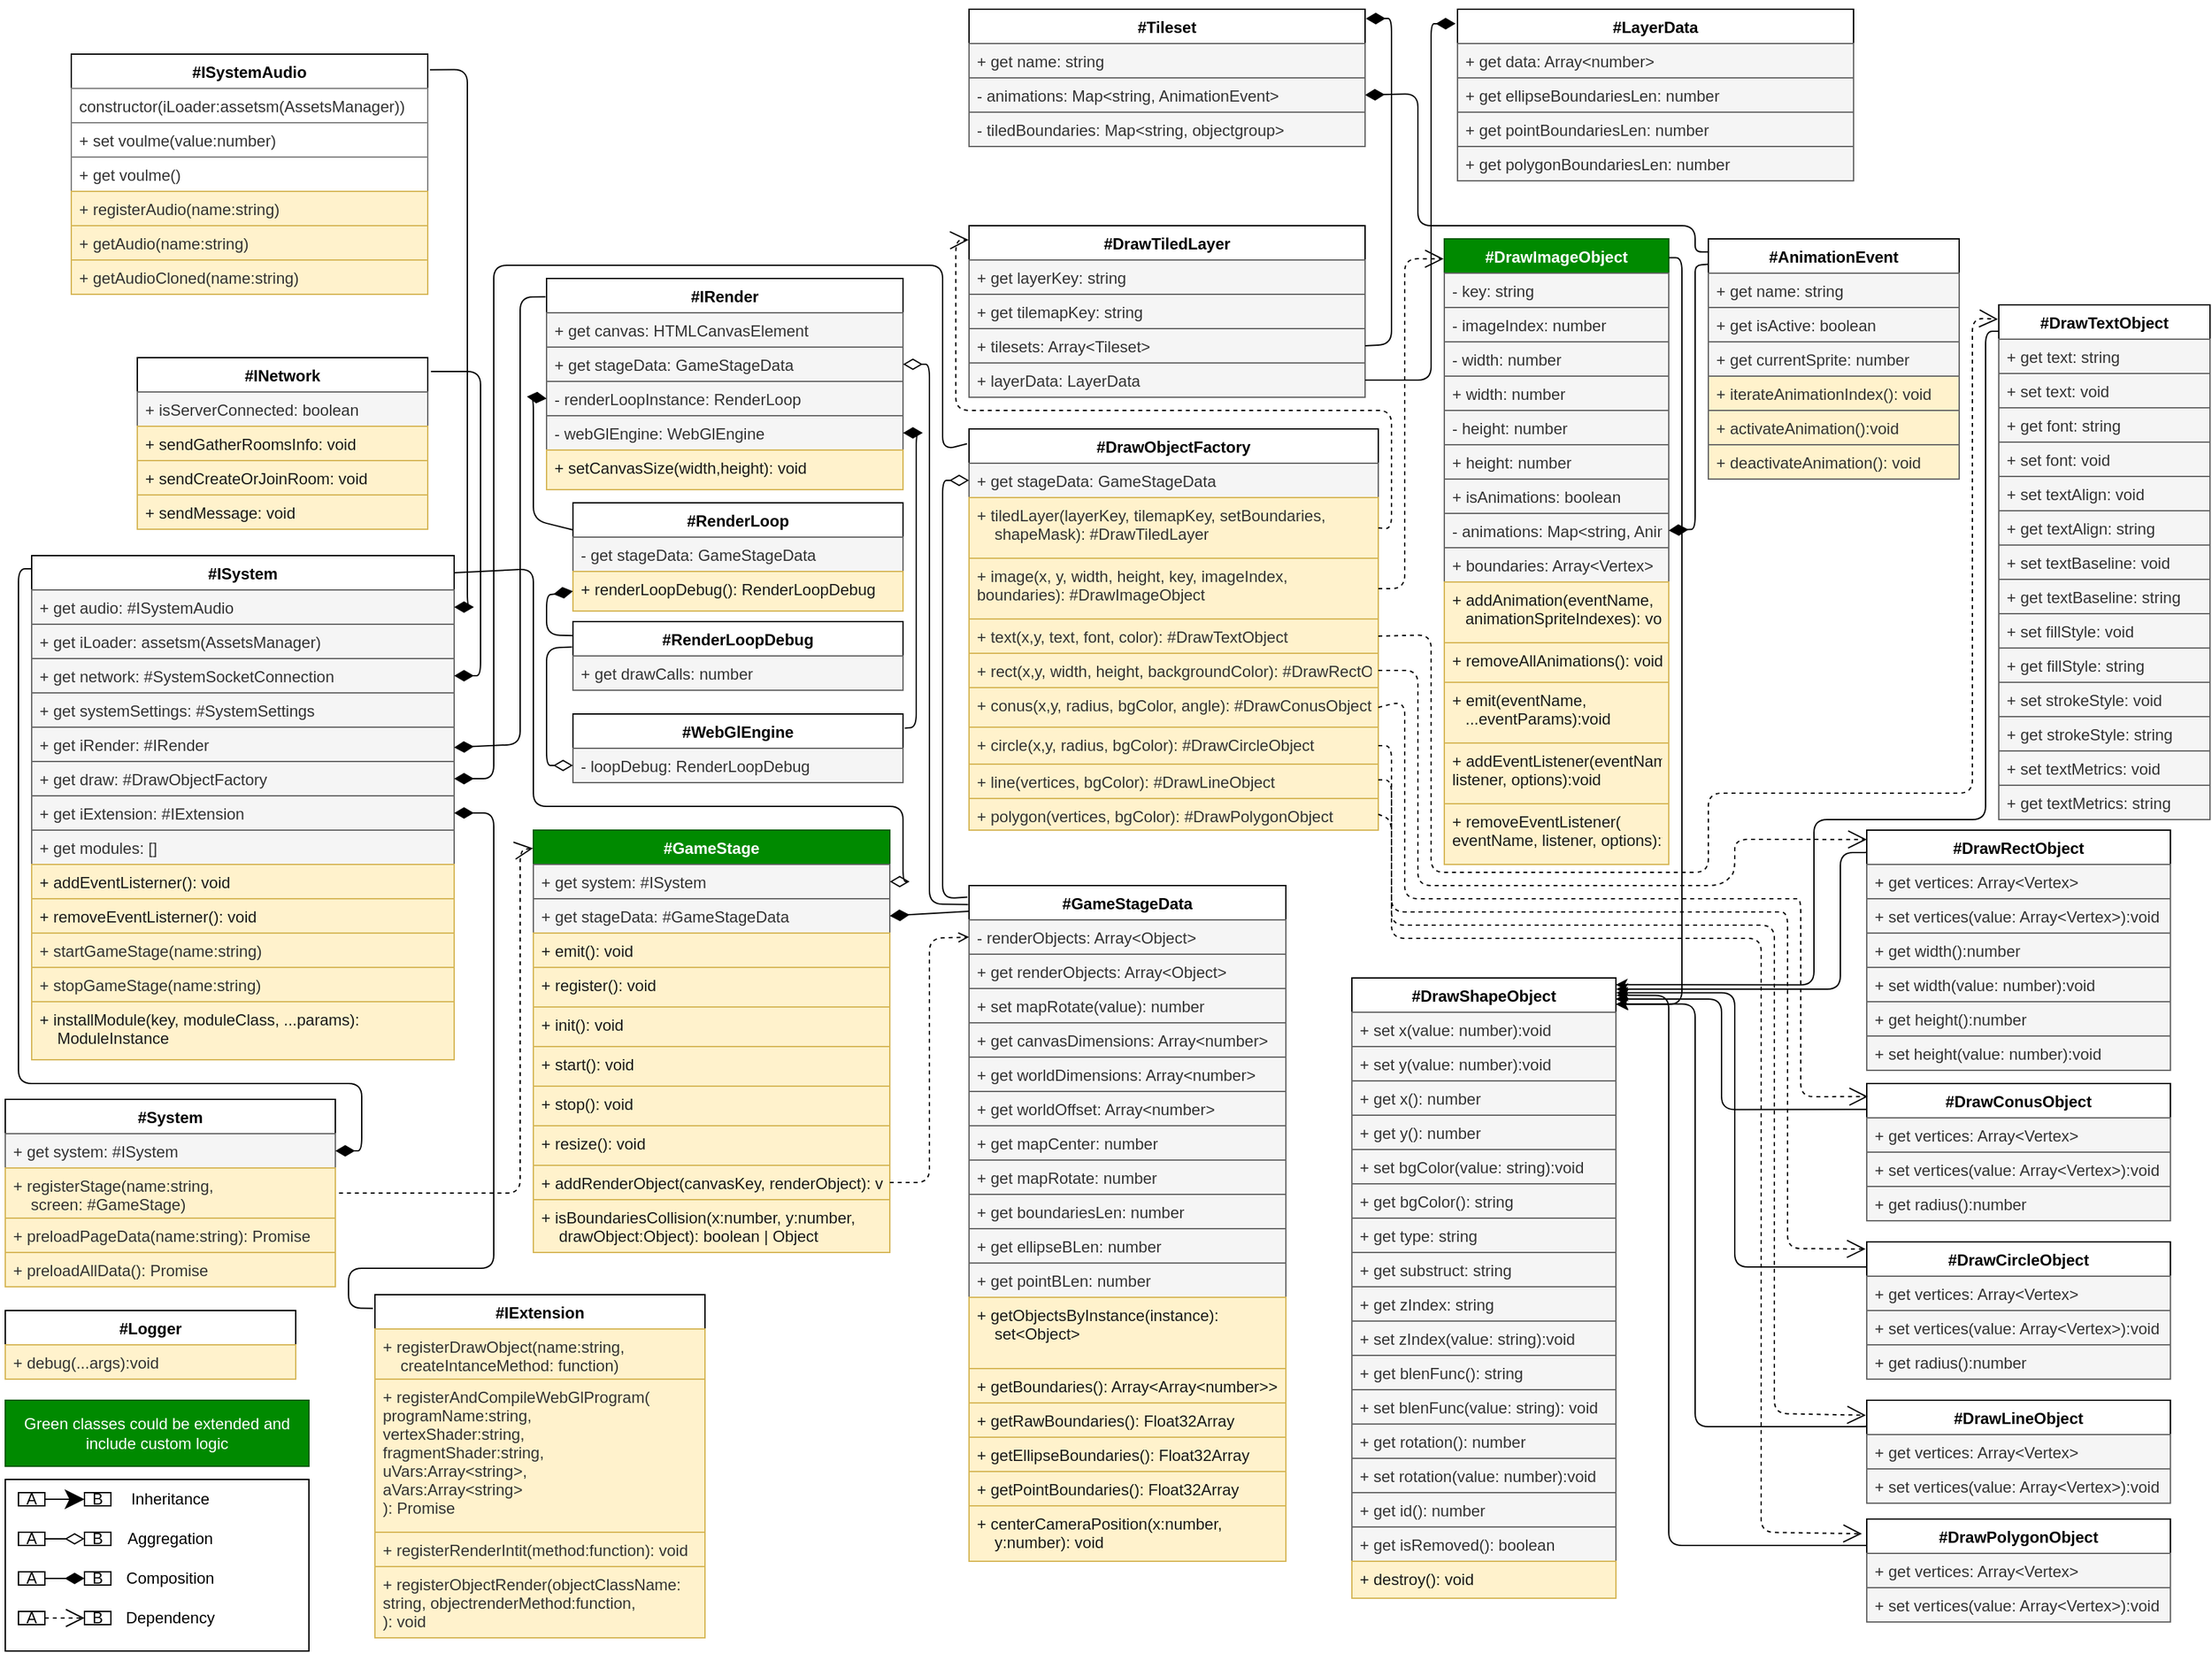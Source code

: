 <mxfile>
    <diagram id="85GXP2z5LsSxjsGxekBU" name="Page-1">
        <mxGraphModel dx="1387" dy="1652" grid="1" gridSize="10" guides="1" tooltips="1" connect="1" arrows="1" fold="1" page="1" pageScale="1" pageWidth="850" pageHeight="1100" math="0" shadow="0">
            <root>
                <mxCell id="0"/>
                <mxCell id="1" parent="0"/>
                <mxCell id="12" value="" style="edgeStyle=none;html=1;" parent="1" edge="1">
                    <mxGeometry relative="1" as="geometry">
                        <mxPoint x="400" y="170" as="targetPoint"/>
                    </mxGeometry>
                </mxCell>
                <mxCell id="23" value="#GameStageData&#10;&#10;" style="swimlane;fontStyle=1;align=center;verticalAlign=top;childLayout=stackLayout;horizontal=1;startSize=26;horizontalStack=0;resizeParent=1;resizeParentMax=0;resizeLast=0;collapsible=1;marginBottom=0;" parent="1" vertex="1">
                    <mxGeometry x="740" y="520" width="240" height="512" as="geometry"/>
                </mxCell>
                <mxCell id="624" value="- renderObjects: Array&lt;Object&gt;" style="text;strokeColor=#666666;fillColor=#f5f5f5;align=left;verticalAlign=top;spacingLeft=4;spacingRight=4;overflow=hidden;rotatable=0;points=[[0,0.5],[1,0.5]];portConstraint=eastwest;fontColor=#333333;" parent="23" vertex="1">
                    <mxGeometry y="26" width="240" height="26" as="geometry"/>
                </mxCell>
                <mxCell id="390" value="+ get renderObjects: Array&lt;Object&gt;" style="text;strokeColor=#666666;fillColor=#f5f5f5;align=left;verticalAlign=top;spacingLeft=4;spacingRight=4;overflow=hidden;rotatable=0;points=[[0,0.5],[1,0.5]];portConstraint=eastwest;fontColor=#333333;" parent="23" vertex="1">
                    <mxGeometry y="52" width="240" height="26" as="geometry"/>
                </mxCell>
                <mxCell id="127" value="+ set mapRotate(value): number" style="text;strokeColor=#666666;fillColor=#f5f5f5;align=left;verticalAlign=top;spacingLeft=4;spacingRight=4;overflow=hidden;rotatable=0;points=[[0,0.5],[1,0.5]];portConstraint=eastwest;fontColor=#333333;" parent="23" vertex="1">
                    <mxGeometry y="78" width="240" height="26" as="geometry"/>
                </mxCell>
                <mxCell id="350" value="+ get canvasDimensions: Array&lt;number&gt;" style="text;strokeColor=#666666;fillColor=#f5f5f5;align=left;verticalAlign=top;spacingLeft=4;spacingRight=4;overflow=hidden;rotatable=0;points=[[0,0.5],[1,0.5]];portConstraint=eastwest;fontColor=#333333;" parent="23" vertex="1">
                    <mxGeometry y="104" width="240" height="26" as="geometry"/>
                </mxCell>
                <mxCell id="351" value="+ get worldDimensions: Array&lt;number&gt;" style="text;strokeColor=#666666;fillColor=#f5f5f5;align=left;verticalAlign=top;spacingLeft=4;spacingRight=4;overflow=hidden;rotatable=0;points=[[0,0.5],[1,0.5]];portConstraint=eastwest;fontColor=#333333;" parent="23" vertex="1">
                    <mxGeometry y="130" width="240" height="26" as="geometry"/>
                </mxCell>
                <mxCell id="352" value="+ get worldOffset: Array&lt;number&gt;" style="text;strokeColor=#666666;fillColor=#f5f5f5;align=left;verticalAlign=top;spacingLeft=4;spacingRight=4;overflow=hidden;rotatable=0;points=[[0,0.5],[1,0.5]];portConstraint=eastwest;fontColor=#333333;" parent="23" vertex="1">
                    <mxGeometry y="156" width="240" height="26" as="geometry"/>
                </mxCell>
                <mxCell id="353" value="+ get mapCenter: number" style="text;strokeColor=#666666;fillColor=#f5f5f5;align=left;verticalAlign=top;spacingLeft=4;spacingRight=4;overflow=hidden;rotatable=0;points=[[0,0.5],[1,0.5]];portConstraint=eastwest;fontColor=#333333;" parent="23" vertex="1">
                    <mxGeometry y="182" width="240" height="26" as="geometry"/>
                </mxCell>
                <mxCell id="354" value="+ get mapRotate: number" style="text;strokeColor=#666666;fillColor=#f5f5f5;align=left;verticalAlign=top;spacingLeft=4;spacingRight=4;overflow=hidden;rotatable=0;points=[[0,0.5],[1,0.5]];portConstraint=eastwest;fontColor=#333333;" parent="23" vertex="1">
                    <mxGeometry y="208" width="240" height="26" as="geometry"/>
                </mxCell>
                <mxCell id="656" value="+ get boundariesLen: number" style="text;strokeColor=#666666;fillColor=#f5f5f5;align=left;verticalAlign=top;spacingLeft=4;spacingRight=4;overflow=hidden;rotatable=0;points=[[0,0.5],[1,0.5]];portConstraint=eastwest;fontColor=#333333;" parent="23" vertex="1">
                    <mxGeometry y="234" width="240" height="26" as="geometry"/>
                </mxCell>
                <mxCell id="657" value="+ get ellipseBLen: number" style="text;strokeColor=#666666;fillColor=#f5f5f5;align=left;verticalAlign=top;spacingLeft=4;spacingRight=4;overflow=hidden;rotatable=0;points=[[0,0.5],[1,0.5]];portConstraint=eastwest;fontColor=#333333;" parent="23" vertex="1">
                    <mxGeometry y="260" width="240" height="26" as="geometry"/>
                </mxCell>
                <mxCell id="658" value="+ get pointBLen: number" style="text;strokeColor=#666666;fillColor=#f5f5f5;align=left;verticalAlign=top;spacingLeft=4;spacingRight=4;overflow=hidden;rotatable=0;points=[[0,0.5],[1,0.5]];portConstraint=eastwest;fontColor=#333333;" parent="23" vertex="1">
                    <mxGeometry y="286" width="240" height="26" as="geometry"/>
                </mxCell>
                <mxCell id="356" value="+ getObjectsByInstance(instance): &#10;    set&lt;Object&gt;" style="text;strokeColor=#d6b656;fillColor=#fff2cc;align=left;verticalAlign=top;spacingLeft=4;spacingRight=4;overflow=hidden;rotatable=0;points=[[0,0.5],[1,0.5]];portConstraint=eastwest;fontColor=#1A1A1A;" parent="23" vertex="1">
                    <mxGeometry y="312" width="240" height="54" as="geometry"/>
                </mxCell>
                <mxCell id="135" value="+ getBoundaries(): Array&lt;Array&lt;number&gt;&gt;" style="text;strokeColor=#d6b656;fillColor=#fff2cc;align=left;verticalAlign=top;spacingLeft=4;spacingRight=4;overflow=hidden;rotatable=0;points=[[0,0.5],[1,0.5]];portConstraint=eastwest;fontColor=#1A1A1A;" parent="23" vertex="1">
                    <mxGeometry y="366" width="240" height="26" as="geometry"/>
                </mxCell>
                <mxCell id="652" value="+ getRawBoundaries(): Float32Array" style="text;strokeColor=#d6b656;fillColor=#fff2cc;align=left;verticalAlign=top;spacingLeft=4;spacingRight=4;overflow=hidden;rotatable=0;points=[[0,0.5],[1,0.5]];portConstraint=eastwest;fontColor=#1A1A1A;" parent="23" vertex="1">
                    <mxGeometry y="392" width="240" height="26" as="geometry"/>
                </mxCell>
                <mxCell id="653" value="+ getEllipseBoundaries(): Float32Array" style="text;strokeColor=#d6b656;fillColor=#fff2cc;align=left;verticalAlign=top;spacingLeft=4;spacingRight=4;overflow=hidden;rotatable=0;points=[[0,0.5],[1,0.5]];portConstraint=eastwest;fontColor=#1A1A1A;" parent="23" vertex="1">
                    <mxGeometry y="418" width="240" height="26" as="geometry"/>
                </mxCell>
                <mxCell id="654" value="+ getPointBoundaries(): Float32Array" style="text;strokeColor=#d6b656;fillColor=#fff2cc;align=left;verticalAlign=top;spacingLeft=4;spacingRight=4;overflow=hidden;rotatable=0;points=[[0,0.5],[1,0.5]];portConstraint=eastwest;fontColor=#1A1A1A;" parent="23" vertex="1">
                    <mxGeometry y="444" width="240" height="26" as="geometry"/>
                </mxCell>
                <mxCell id="348" value="+ centerCameraPosition(x:number, &#10;    y:number): void" style="text;strokeColor=#d6b656;fillColor=#fff2cc;align=left;verticalAlign=top;spacingLeft=4;spacingRight=4;overflow=hidden;rotatable=0;points=[[0,0.5],[1,0.5]];portConstraint=eastwest;fontColor=#1A1A1A;" parent="23" vertex="1">
                    <mxGeometry y="470" width="240" height="42" as="geometry"/>
                </mxCell>
                <mxCell id="41" value="#System" style="swimlane;fontStyle=1;align=center;verticalAlign=top;childLayout=stackLayout;horizontal=1;startSize=26;horizontalStack=0;resizeParent=1;resizeParentMax=0;resizeLast=0;collapsible=1;marginBottom=0;" parent="1" vertex="1">
                    <mxGeometry x="10" y="682" width="250" height="142" as="geometry"/>
                </mxCell>
                <mxCell id="46" value="+ get system: #ISystem" style="text;strokeColor=#666666;fillColor=#f5f5f5;align=left;verticalAlign=top;spacingLeft=4;spacingRight=4;overflow=hidden;rotatable=0;points=[[0,0.5],[1,0.5]];portConstraint=eastwest;fontColor=#333333;" parent="41" vertex="1">
                    <mxGeometry y="26" width="250" height="26" as="geometry"/>
                </mxCell>
                <mxCell id="72" value="+ registerStage(name:string, &#10;    screen: #GameStage)" style="text;strokeColor=#d6b656;fillColor=#fff2cc;align=left;verticalAlign=top;spacingLeft=4;spacingRight=4;overflow=hidden;rotatable=0;points=[[0,0.5],[1,0.5]];portConstraint=eastwest;fontColor=#333333;" parent="41" vertex="1">
                    <mxGeometry y="52" width="250" height="38" as="geometry"/>
                </mxCell>
                <mxCell id="89" value="+ preloadPageData(name:string): Promise" style="text;strokeColor=#d6b656;fillColor=#fff2cc;align=left;verticalAlign=top;spacingLeft=4;spacingRight=4;overflow=hidden;rotatable=0;points=[[0,0.5],[1,0.5]];portConstraint=eastwest;fontColor=#333333;" parent="41" vertex="1">
                    <mxGeometry y="90" width="250" height="26" as="geometry"/>
                </mxCell>
                <mxCell id="44" value="+ preloadAllData(): Promise" style="text;strokeColor=#d6b656;fillColor=#fff2cc;align=left;verticalAlign=top;spacingLeft=4;spacingRight=4;overflow=hidden;rotatable=0;points=[[0,0.5],[1,0.5]];portConstraint=eastwest;fontColor=#333333;" parent="41" vertex="1">
                    <mxGeometry y="116" width="250" height="26" as="geometry"/>
                </mxCell>
                <mxCell id="80" value="#ISystem" style="swimlane;fontStyle=1;align=center;verticalAlign=top;childLayout=stackLayout;horizontal=1;startSize=26;horizontalStack=0;resizeParent=1;resizeParentMax=0;resizeLast=0;collapsible=1;marginBottom=0;" parent="1" vertex="1">
                    <mxGeometry x="30" y="270" width="320" height="382" as="geometry"/>
                </mxCell>
                <mxCell id="288" value="+ get audio: #ISystemAudio" style="text;strokeColor=#666666;fillColor=#f5f5f5;align=left;verticalAlign=top;spacingLeft=4;spacingRight=4;overflow=hidden;rotatable=0;points=[[0,0.5],[1,0.5]];portConstraint=eastwest;fontColor=#333333;" parent="80" vertex="1">
                    <mxGeometry y="26" width="320" height="26" as="geometry"/>
                </mxCell>
                <mxCell id="116" value="+ get iLoader: assetsm(AssetsManager)" style="text;strokeColor=#666666;fillColor=#f5f5f5;align=left;verticalAlign=top;spacingLeft=4;spacingRight=4;overflow=hidden;rotatable=0;points=[[0,0.5],[1,0.5]];portConstraint=eastwest;fontColor=#333333;" parent="80" vertex="1">
                    <mxGeometry y="52" width="320" height="26" as="geometry"/>
                </mxCell>
                <mxCell id="289" value="+ get network: #SystemSocketConnection" style="text;strokeColor=#666666;fillColor=#f5f5f5;align=left;verticalAlign=top;spacingLeft=4;spacingRight=4;overflow=hidden;rotatable=0;points=[[0,0.5],[1,0.5]];portConstraint=eastwest;fontColor=#333333;" parent="80" vertex="1">
                    <mxGeometry y="78" width="320" height="26" as="geometry"/>
                </mxCell>
                <mxCell id="82" value="+ get systemSettings: #SystemSettings" style="text;strokeColor=#666666;fillColor=#f5f5f5;align=left;verticalAlign=top;spacingLeft=4;spacingRight=4;overflow=hidden;rotatable=0;points=[[0,0.5],[1,0.5]];portConstraint=eastwest;fontColor=#333333;" parent="80" vertex="1">
                    <mxGeometry y="104" width="320" height="26" as="geometry"/>
                </mxCell>
                <mxCell id="514" value="+ get iRender: #IRender" style="text;strokeColor=#666666;fillColor=#f5f5f5;align=left;verticalAlign=top;spacingLeft=4;spacingRight=4;overflow=hidden;rotatable=0;points=[[0,0.5],[1,0.5]];portConstraint=eastwest;fontColor=#333333;" parent="80" vertex="1">
                    <mxGeometry y="130" width="320" height="26" as="geometry"/>
                </mxCell>
                <mxCell id="538" value="+ get draw: #DrawObjectFactory" style="text;strokeColor=#666666;fillColor=#f5f5f5;align=left;verticalAlign=top;spacingLeft=4;spacingRight=4;overflow=hidden;rotatable=0;points=[[0,0.5],[1,0.5]];portConstraint=eastwest;fontColor=#333333;" parent="80" vertex="1">
                    <mxGeometry y="156" width="320" height="26" as="geometry"/>
                </mxCell>
                <mxCell id="337" value="+ get iExtension: #IExtension" style="text;strokeColor=#666666;fillColor=#f5f5f5;align=left;verticalAlign=top;spacingLeft=4;spacingRight=4;overflow=hidden;rotatable=0;points=[[0,0.5],[1,0.5]];portConstraint=eastwest;fontColor=#333333;" parent="80" vertex="1">
                    <mxGeometry y="182" width="320" height="26" as="geometry"/>
                </mxCell>
                <mxCell id="512" value="+ get modules: []" style="text;strokeColor=#666666;fillColor=#f5f5f5;align=left;verticalAlign=top;spacingLeft=4;spacingRight=4;overflow=hidden;rotatable=0;points=[[0,0.5],[1,0.5]];portConstraint=eastwest;fontColor=#333333;" parent="80" vertex="1">
                    <mxGeometry y="208" width="320" height="26" as="geometry"/>
                </mxCell>
                <mxCell id="328" value="+ addEventListerner(): void" style="text;strokeColor=#d6b656;fillColor=#fff2cc;align=left;verticalAlign=top;spacingLeft=4;spacingRight=4;overflow=hidden;rotatable=0;points=[[0,0.5],[1,0.5]];portConstraint=eastwest;fontColor=#1A1A1A;" parent="80" vertex="1">
                    <mxGeometry y="234" width="320" height="26" as="geometry"/>
                </mxCell>
                <mxCell id="327" value="+ removeEventListerner(): void" style="text;strokeColor=#d6b656;fillColor=#fff2cc;align=left;verticalAlign=top;spacingLeft=4;spacingRight=4;overflow=hidden;rotatable=0;points=[[0,0.5],[1,0.5]];portConstraint=eastwest;fontColor=#1A1A1A;" parent="80" vertex="1">
                    <mxGeometry y="260" width="320" height="26" as="geometry"/>
                </mxCell>
                <mxCell id="86" value="+ startGameStage(name:string)" style="text;strokeColor=#d6b656;fillColor=#fff2cc;align=left;verticalAlign=top;spacingLeft=4;spacingRight=4;overflow=hidden;rotatable=0;points=[[0,0.5],[1,0.5]];portConstraint=eastwest;fontColor=#333333;" parent="80" vertex="1">
                    <mxGeometry y="286" width="320" height="26" as="geometry"/>
                </mxCell>
                <mxCell id="249" value="+ stopGameStage(name:string)" style="text;strokeColor=#d6b656;fillColor=#fff2cc;align=left;verticalAlign=top;spacingLeft=4;spacingRight=4;overflow=hidden;rotatable=0;points=[[0,0.5],[1,0.5]];portConstraint=eastwest;fontColor=#333333;" parent="80" vertex="1">
                    <mxGeometry y="312" width="320" height="26" as="geometry"/>
                </mxCell>
                <mxCell id="510" value="+ installModule(key, moduleClass, ...params):&#10;    ModuleInstance" style="text;strokeColor=#d6b656;fillColor=#fff2cc;align=left;verticalAlign=top;spacingLeft=4;spacingRight=4;overflow=hidden;rotatable=0;points=[[0,0.5],[1,0.5]];portConstraint=eastwest;fontColor=#1A1A1A;" parent="80" vertex="1">
                    <mxGeometry y="338" width="320" height="44" as="geometry"/>
                </mxCell>
                <mxCell id="13" value="#GameStage&#10;&#10;" style="swimlane;fontStyle=1;align=center;verticalAlign=top;childLayout=stackLayout;horizontal=1;startSize=26;horizontalStack=0;resizeParent=1;resizeParentMax=0;resizeLast=0;collapsible=1;marginBottom=0;fillColor=#008a00;fontColor=#ffffff;strokeColor=#005700;" parent="1" vertex="1">
                    <mxGeometry x="410" y="478" width="270" height="320" as="geometry"/>
                </mxCell>
                <mxCell id="382" value="+ get system: #ISystem" style="text;strokeColor=#666666;fillColor=#f5f5f5;align=left;verticalAlign=top;spacingLeft=4;spacingRight=4;overflow=hidden;rotatable=0;points=[[0,0.5],[1,0.5]];portConstraint=eastwest;fontColor=#333333;" parent="13" vertex="1">
                    <mxGeometry y="26" width="270" height="26" as="geometry"/>
                </mxCell>
                <mxCell id="357" value="+ get stageData: #GameStageData" style="text;strokeColor=#666666;fillColor=#f5f5f5;align=left;verticalAlign=top;spacingLeft=4;spacingRight=4;overflow=hidden;rotatable=0;points=[[0,0.5],[1,0.5]];portConstraint=eastwest;fontColor=#333333;" parent="13" vertex="1">
                    <mxGeometry y="52" width="270" height="26" as="geometry"/>
                </mxCell>
                <mxCell id="322" value="+ emit(): void" style="text;strokeColor=#d6b656;fillColor=#fff2cc;align=left;verticalAlign=top;spacingLeft=4;spacingRight=4;overflow=hidden;rotatable=0;points=[[0,0.5],[1,0.5]];portConstraint=eastwest;fontColor=#1A1A1A;" parent="13" vertex="1">
                    <mxGeometry y="78" width="270" height="26" as="geometry"/>
                </mxCell>
                <mxCell id="332" value="+ register(): void" style="text;strokeColor=#d6b656;fillColor=#fff2cc;align=left;verticalAlign=top;spacingLeft=4;spacingRight=4;overflow=hidden;rotatable=0;points=[[0,0.5],[1,0.5]];portConstraint=eastwest;fontColor=#1A1A1A;" parent="13" vertex="1">
                    <mxGeometry y="104" width="270" height="30" as="geometry"/>
                </mxCell>
                <mxCell id="333" value="+ init(): void " style="text;strokeColor=#d6b656;fillColor=#fff2cc;align=left;verticalAlign=top;spacingLeft=4;spacingRight=4;overflow=hidden;rotatable=0;points=[[0,0.5],[1,0.5]];portConstraint=eastwest;fontColor=#1A1A1A;" parent="13" vertex="1">
                    <mxGeometry y="134" width="270" height="30" as="geometry"/>
                </mxCell>
                <mxCell id="334" value="+ start(): void " style="text;strokeColor=#d6b656;fillColor=#fff2cc;align=left;verticalAlign=top;spacingLeft=4;spacingRight=4;overflow=hidden;rotatable=0;points=[[0,0.5],[1,0.5]];portConstraint=eastwest;fontColor=#1A1A1A;" parent="13" vertex="1">
                    <mxGeometry y="164" width="270" height="30" as="geometry"/>
                </mxCell>
                <mxCell id="335" value="+ stop(): void " style="text;strokeColor=#d6b656;fillColor=#fff2cc;align=left;verticalAlign=top;spacingLeft=4;spacingRight=4;overflow=hidden;rotatable=0;points=[[0,0.5],[1,0.5]];portConstraint=eastwest;fontColor=#1A1A1A;" parent="13" vertex="1">
                    <mxGeometry y="194" width="270" height="30" as="geometry"/>
                </mxCell>
                <mxCell id="222" value="+ resize(): void " style="text;strokeColor=#d6b656;fillColor=#fff2cc;align=left;verticalAlign=top;spacingLeft=4;spacingRight=4;overflow=hidden;rotatable=0;points=[[0,0.5],[1,0.5]];portConstraint=eastwest;fontColor=#1A1A1A;" parent="13" vertex="1">
                    <mxGeometry y="224" width="270" height="30" as="geometry"/>
                </mxCell>
                <mxCell id="120" value="+ addRenderObject(canvasKey, renderObject): void" style="text;strokeColor=#d6b656;fillColor=#fff2cc;align=left;verticalAlign=top;spacingLeft=4;spacingRight=4;overflow=hidden;rotatable=0;points=[[0,0.5],[1,0.5]];portConstraint=eastwest;fontColor=#1A1A1A;" parent="13" vertex="1">
                    <mxGeometry y="254" width="270" height="26" as="geometry"/>
                </mxCell>
                <mxCell id="343" value="+ isBoundariesCollision(x:number, y:number,&#10;    drawObject:Object): boolean | Object" style="text;strokeColor=#d6b656;fillColor=#fff2cc;align=left;verticalAlign=top;spacingLeft=4;spacingRight=4;overflow=hidden;rotatable=0;points=[[0,0.5],[1,0.5]];portConstraint=eastwest;fontColor=#1A1A1A;" parent="13" vertex="1">
                    <mxGeometry y="280" width="270" height="40" as="geometry"/>
                </mxCell>
                <mxCell id="168" value="#DrawShapeObject" style="swimlane;fontStyle=1;align=center;verticalAlign=top;childLayout=stackLayout;horizontal=1;startSize=26;horizontalStack=0;resizeParent=1;resizeParentMax=0;resizeLast=0;collapsible=1;marginBottom=0;" parent="1" vertex="1">
                    <mxGeometry x="1030" y="590" width="200" height="470" as="geometry"/>
                </mxCell>
                <mxCell id="169" value="+ set x(value: number):void" style="text;strokeColor=#666666;fillColor=#f5f5f5;align=left;verticalAlign=top;spacingLeft=4;spacingRight=4;overflow=hidden;rotatable=0;points=[[0,0.5],[1,0.5]];portConstraint=eastwest;fontColor=#333333;" parent="168" vertex="1">
                    <mxGeometry y="26" width="200" height="26" as="geometry"/>
                </mxCell>
                <mxCell id="170" value="+ set y(value: number):void" style="text;strokeColor=#666666;fillColor=#f5f5f5;align=left;verticalAlign=top;spacingLeft=4;spacingRight=4;overflow=hidden;rotatable=0;points=[[0,0.5],[1,0.5]];portConstraint=eastwest;fontColor=#333333;" parent="168" vertex="1">
                    <mxGeometry y="52" width="200" height="26" as="geometry"/>
                </mxCell>
                <mxCell id="393" value="+ get x(): number" style="text;strokeColor=#666666;fillColor=#f5f5f5;align=left;verticalAlign=top;spacingLeft=4;spacingRight=4;overflow=hidden;rotatable=0;points=[[0,0.5],[1,0.5]];portConstraint=eastwest;fontColor=#333333;" parent="168" vertex="1">
                    <mxGeometry y="78" width="200" height="26" as="geometry"/>
                </mxCell>
                <mxCell id="394" value="+ get y(): number" style="text;strokeColor=#666666;fillColor=#f5f5f5;align=left;verticalAlign=top;spacingLeft=4;spacingRight=4;overflow=hidden;rotatable=0;points=[[0,0.5],[1,0.5]];portConstraint=eastwest;fontColor=#333333;" parent="168" vertex="1">
                    <mxGeometry y="104" width="200" height="26" as="geometry"/>
                </mxCell>
                <mxCell id="174" value="+ set bgColor(value: string):void" style="text;strokeColor=#666666;fillColor=#f5f5f5;align=left;verticalAlign=top;spacingLeft=4;spacingRight=4;overflow=hidden;rotatable=0;points=[[0,0.5],[1,0.5]];portConstraint=eastwest;fontColor=#333333;" parent="168" vertex="1">
                    <mxGeometry y="130" width="200" height="26" as="geometry"/>
                </mxCell>
                <mxCell id="395" value="+ get bgColor(): string" style="text;strokeColor=#666666;fillColor=#f5f5f5;align=left;verticalAlign=top;spacingLeft=4;spacingRight=4;overflow=hidden;rotatable=0;points=[[0,0.5],[1,0.5]];portConstraint=eastwest;fontColor=#333333;" parent="168" vertex="1">
                    <mxGeometry y="156" width="200" height="26" as="geometry"/>
                </mxCell>
                <mxCell id="175" value="+ get type: string" style="text;strokeColor=#666666;fillColor=#f5f5f5;align=left;verticalAlign=top;spacingLeft=4;spacingRight=4;overflow=hidden;rotatable=0;points=[[0,0.5],[1,0.5]];portConstraint=eastwest;fontColor=#333333;" parent="168" vertex="1">
                    <mxGeometry y="182" width="200" height="26" as="geometry"/>
                </mxCell>
                <mxCell id="397" value="+ get substruct: string" style="text;strokeColor=#666666;fillColor=#f5f5f5;align=left;verticalAlign=top;spacingLeft=4;spacingRight=4;overflow=hidden;rotatable=0;points=[[0,0.5],[1,0.5]];portConstraint=eastwest;fontColor=#333333;" parent="168" vertex="1">
                    <mxGeometry y="208" width="200" height="26" as="geometry"/>
                </mxCell>
                <mxCell id="398" value="+ get zIndex: string" style="text;strokeColor=#666666;fillColor=#f5f5f5;align=left;verticalAlign=top;spacingLeft=4;spacingRight=4;overflow=hidden;rotatable=0;points=[[0,0.5],[1,0.5]];portConstraint=eastwest;fontColor=#333333;" parent="168" vertex="1">
                    <mxGeometry y="234" width="200" height="26" as="geometry"/>
                </mxCell>
                <mxCell id="399" value="+ set zIndex(value: string):void" style="text;strokeColor=#666666;fillColor=#f5f5f5;align=left;verticalAlign=top;spacingLeft=4;spacingRight=4;overflow=hidden;rotatable=0;points=[[0,0.5],[1,0.5]];portConstraint=eastwest;fontColor=#333333;" parent="168" vertex="1">
                    <mxGeometry y="260" width="200" height="26" as="geometry"/>
                </mxCell>
                <mxCell id="400" value="+ get blenFunc(): string" style="text;strokeColor=#666666;fillColor=#f5f5f5;align=left;verticalAlign=top;spacingLeft=4;spacingRight=4;overflow=hidden;rotatable=0;points=[[0,0.5],[1,0.5]];portConstraint=eastwest;fontColor=#333333;" parent="168" vertex="1">
                    <mxGeometry y="286" width="200" height="26" as="geometry"/>
                </mxCell>
                <mxCell id="401" value="+ set blenFunc(value: string): void" style="text;strokeColor=#666666;fillColor=#f5f5f5;align=left;verticalAlign=top;spacingLeft=4;spacingRight=4;overflow=hidden;rotatable=0;points=[[0,0.5],[1,0.5]];portConstraint=eastwest;fontColor=#333333;" parent="168" vertex="1">
                    <mxGeometry y="312" width="200" height="26" as="geometry"/>
                </mxCell>
                <mxCell id="402" value="+ get rotation(): number" style="text;strokeColor=#666666;fillColor=#f5f5f5;align=left;verticalAlign=top;spacingLeft=4;spacingRight=4;overflow=hidden;rotatable=0;points=[[0,0.5],[1,0.5]];portConstraint=eastwest;fontColor=#333333;" parent="168" vertex="1">
                    <mxGeometry y="338" width="200" height="26" as="geometry"/>
                </mxCell>
                <mxCell id="403" value="+ set rotation(value: number):void" style="text;strokeColor=#666666;fillColor=#f5f5f5;align=left;verticalAlign=top;spacingLeft=4;spacingRight=4;overflow=hidden;rotatable=0;points=[[0,0.5],[1,0.5]];portConstraint=eastwest;fontColor=#333333;" parent="168" vertex="1">
                    <mxGeometry y="364" width="200" height="26" as="geometry"/>
                </mxCell>
                <mxCell id="405" value="+ get id(): number" style="text;strokeColor=#666666;fillColor=#f5f5f5;align=left;verticalAlign=top;spacingLeft=4;spacingRight=4;overflow=hidden;rotatable=0;points=[[0,0.5],[1,0.5]];portConstraint=eastwest;fontColor=#333333;" parent="168" vertex="1">
                    <mxGeometry y="390" width="200" height="26" as="geometry"/>
                </mxCell>
                <mxCell id="406" value="+ get isRemoved(): boolean" style="text;strokeColor=#666666;fillColor=#f5f5f5;align=left;verticalAlign=top;spacingLeft=4;spacingRight=4;overflow=hidden;rotatable=0;points=[[0,0.5],[1,0.5]];portConstraint=eastwest;fontColor=#333333;" parent="168" vertex="1">
                    <mxGeometry y="416" width="200" height="26" as="geometry"/>
                </mxCell>
                <mxCell id="392" value="+ destroy(): void" style="text;strokeColor=#d6b656;fillColor=#fff2cc;align=left;verticalAlign=top;spacingLeft=4;spacingRight=4;overflow=hidden;rotatable=0;points=[[0,0.5],[1,0.5]];portConstraint=eastwest;fontColor=#1A1A1A;" parent="168" vertex="1">
                    <mxGeometry y="442" width="200" height="28" as="geometry"/>
                </mxCell>
                <mxCell id="176" value="#DrawTextObject" style="swimlane;fontStyle=1;align=center;verticalAlign=top;childLayout=stackLayout;horizontal=1;startSize=26;horizontalStack=0;resizeParent=1;resizeParentMax=0;resizeLast=0;collapsible=1;marginBottom=0;" parent="1" vertex="1">
                    <mxGeometry x="1520" y="80" width="160" height="390" as="geometry"/>
                </mxCell>
                <mxCell id="457" value="+ get text: string" style="text;strokeColor=#666666;fillColor=#f5f5f5;align=left;verticalAlign=top;spacingLeft=4;spacingRight=4;overflow=hidden;rotatable=0;points=[[0,0.5],[1,0.5]];portConstraint=eastwest;fontColor=#333333;" parent="176" vertex="1">
                    <mxGeometry y="26" width="160" height="26" as="geometry"/>
                </mxCell>
                <mxCell id="177" value="+ set text: void" style="text;strokeColor=#666666;fillColor=#f5f5f5;align=left;verticalAlign=top;spacingLeft=4;spacingRight=4;overflow=hidden;rotatable=0;points=[[0,0.5],[1,0.5]];portConstraint=eastwest;fontColor=#333333;" parent="176" vertex="1">
                    <mxGeometry y="52" width="160" height="26" as="geometry"/>
                </mxCell>
                <mxCell id="459" value="+ get font: string" style="text;strokeColor=#666666;fillColor=#f5f5f5;align=left;verticalAlign=top;spacingLeft=4;spacingRight=4;overflow=hidden;rotatable=0;points=[[0,0.5],[1,0.5]];portConstraint=eastwest;fontColor=#333333;" parent="176" vertex="1">
                    <mxGeometry y="78" width="160" height="26" as="geometry"/>
                </mxCell>
                <mxCell id="461" value="+ set font: void" style="text;strokeColor=#666666;fillColor=#f5f5f5;align=left;verticalAlign=top;spacingLeft=4;spacingRight=4;overflow=hidden;rotatable=0;points=[[0,0.5],[1,0.5]];portConstraint=eastwest;fontColor=#333333;" parent="176" vertex="1">
                    <mxGeometry y="104" width="160" height="26" as="geometry"/>
                </mxCell>
                <mxCell id="460" value="+ set textAlign: void" style="text;strokeColor=#666666;fillColor=#f5f5f5;align=left;verticalAlign=top;spacingLeft=4;spacingRight=4;overflow=hidden;rotatable=0;points=[[0,0.5],[1,0.5]];portConstraint=eastwest;fontColor=#333333;" parent="176" vertex="1">
                    <mxGeometry y="130" width="160" height="26" as="geometry"/>
                </mxCell>
                <mxCell id="178" value="+ get textAlign: string" style="text;strokeColor=#666666;fillColor=#f5f5f5;align=left;verticalAlign=top;spacingLeft=4;spacingRight=4;overflow=hidden;rotatable=0;points=[[0,0.5],[1,0.5]];portConstraint=eastwest;fontColor=#333333;" parent="176" vertex="1">
                    <mxGeometry y="156" width="160" height="26" as="geometry"/>
                </mxCell>
                <mxCell id="462" value="+ set textBaseline: void" style="text;strokeColor=#666666;fillColor=#f5f5f5;align=left;verticalAlign=top;spacingLeft=4;spacingRight=4;overflow=hidden;rotatable=0;points=[[0,0.5],[1,0.5]];portConstraint=eastwest;fontColor=#333333;" parent="176" vertex="1">
                    <mxGeometry y="182" width="160" height="26" as="geometry"/>
                </mxCell>
                <mxCell id="463" value="+ get textBaseline: string" style="text;strokeColor=#666666;fillColor=#f5f5f5;align=left;verticalAlign=top;spacingLeft=4;spacingRight=4;overflow=hidden;rotatable=0;points=[[0,0.5],[1,0.5]];portConstraint=eastwest;fontColor=#333333;" parent="176" vertex="1">
                    <mxGeometry y="208" width="160" height="26" as="geometry"/>
                </mxCell>
                <mxCell id="465" value="+ set fillStyle: void" style="text;strokeColor=#666666;fillColor=#f5f5f5;align=left;verticalAlign=top;spacingLeft=4;spacingRight=4;overflow=hidden;rotatable=0;points=[[0,0.5],[1,0.5]];portConstraint=eastwest;fontColor=#333333;" parent="176" vertex="1">
                    <mxGeometry y="234" width="160" height="26" as="geometry"/>
                </mxCell>
                <mxCell id="466" value="+ get fillStyle: string" style="text;strokeColor=#666666;fillColor=#f5f5f5;align=left;verticalAlign=top;spacingLeft=4;spacingRight=4;overflow=hidden;rotatable=0;points=[[0,0.5],[1,0.5]];portConstraint=eastwest;fontColor=#333333;" parent="176" vertex="1">
                    <mxGeometry y="260" width="160" height="26" as="geometry"/>
                </mxCell>
                <mxCell id="467" value="+ set strokeStyle: void" style="text;strokeColor=#666666;fillColor=#f5f5f5;align=left;verticalAlign=top;spacingLeft=4;spacingRight=4;overflow=hidden;rotatable=0;points=[[0,0.5],[1,0.5]];portConstraint=eastwest;fontColor=#333333;" parent="176" vertex="1">
                    <mxGeometry y="286" width="160" height="26" as="geometry"/>
                </mxCell>
                <mxCell id="179" value="+ get strokeStyle: string" style="text;strokeColor=#666666;fillColor=#f5f5f5;align=left;verticalAlign=top;spacingLeft=4;spacingRight=4;overflow=hidden;rotatable=0;points=[[0,0.5],[1,0.5]];portConstraint=eastwest;fontColor=#333333;" parent="176" vertex="1">
                    <mxGeometry y="312" width="160" height="26" as="geometry"/>
                </mxCell>
                <mxCell id="468" value="+ set textMetrics: void" style="text;strokeColor=#666666;fillColor=#f5f5f5;align=left;verticalAlign=top;spacingLeft=4;spacingRight=4;overflow=hidden;rotatable=0;points=[[0,0.5],[1,0.5]];portConstraint=eastwest;fontColor=#333333;" parent="176" vertex="1">
                    <mxGeometry y="338" width="160" height="26" as="geometry"/>
                </mxCell>
                <mxCell id="180" value="+ get textMetrics: string" style="text;strokeColor=#666666;fillColor=#f5f5f5;align=left;verticalAlign=top;spacingLeft=4;spacingRight=4;overflow=hidden;rotatable=0;points=[[0,0.5],[1,0.5]];portConstraint=eastwest;fontColor=#333333;" parent="176" vertex="1">
                    <mxGeometry y="364" width="160" height="26" as="geometry"/>
                </mxCell>
                <mxCell id="190" value="" style="endArrow=none;html=1;edgeStyle=orthogonalEdgeStyle;exitX=0.999;exitY=0.011;exitDx=0;exitDy=0;labelBackgroundColor=#18141D;exitPerimeter=0;entryX=0.001;entryY=0.051;entryDx=0;entryDy=0;entryPerimeter=0;endFill=0;startArrow=classic;startFill=1;" parent="1" source="168" target="176" edge="1">
                    <mxGeometry relative="1" as="geometry">
                        <mxPoint x="1080" y="545" as="sourcePoint"/>
                        <mxPoint x="1510" y="90" as="targetPoint"/>
                        <Array as="points">
                            <mxPoint x="1380" y="595"/>
                            <mxPoint x="1380" y="470"/>
                            <mxPoint x="1510" y="470"/>
                            <mxPoint x="1510" y="100"/>
                            <mxPoint x="1520" y="100"/>
                        </Array>
                    </mxGeometry>
                </mxCell>
                <mxCell id="193" value="#DrawImageObject" style="swimlane;fontStyle=1;align=center;verticalAlign=top;childLayout=stackLayout;horizontal=1;startSize=26;horizontalStack=0;resizeParent=1;resizeParentMax=0;resizeLast=0;collapsible=1;marginBottom=0;fillColor=#008a00;fontColor=#ffffff;strokeColor=#005700;" parent="1" vertex="1">
                    <mxGeometry x="1100" y="30" width="170" height="474" as="geometry"/>
                </mxCell>
                <mxCell id="196" value="- key: string" style="text;strokeColor=#666666;fillColor=#f5f5f5;align=left;verticalAlign=top;spacingLeft=4;spacingRight=4;overflow=hidden;rotatable=0;points=[[0,0.5],[1,0.5]];portConstraint=eastwest;fontColor=#333333;" parent="193" vertex="1">
                    <mxGeometry y="26" width="170" height="26" as="geometry"/>
                </mxCell>
                <mxCell id="444" value="- imageIndex: number" style="text;strokeColor=#666666;fillColor=#f5f5f5;align=left;verticalAlign=top;spacingLeft=4;spacingRight=4;overflow=hidden;rotatable=0;points=[[0,0.5],[1,0.5]];portConstraint=eastwest;fontColor=#333333;" parent="193" vertex="1">
                    <mxGeometry y="52" width="170" height="26" as="geometry"/>
                </mxCell>
                <mxCell id="445" value="- width: number" style="text;strokeColor=#666666;fillColor=#f5f5f5;align=left;verticalAlign=top;spacingLeft=4;spacingRight=4;overflow=hidden;rotatable=0;points=[[0,0.5],[1,0.5]];portConstraint=eastwest;fontColor=#333333;" parent="193" vertex="1">
                    <mxGeometry y="78" width="170" height="26" as="geometry"/>
                </mxCell>
                <mxCell id="448" value="+ width: number" style="text;strokeColor=#666666;fillColor=#f5f5f5;align=left;verticalAlign=top;spacingLeft=4;spacingRight=4;overflow=hidden;rotatable=0;points=[[0,0.5],[1,0.5]];portConstraint=eastwest;fontColor=#333333;" parent="193" vertex="1">
                    <mxGeometry y="104" width="170" height="26" as="geometry"/>
                </mxCell>
                <mxCell id="446" value="- height: number" style="text;strokeColor=#666666;fillColor=#f5f5f5;align=left;verticalAlign=top;spacingLeft=4;spacingRight=4;overflow=hidden;rotatable=0;points=[[0,0.5],[1,0.5]];portConstraint=eastwest;fontColor=#333333;" parent="193" vertex="1">
                    <mxGeometry y="130" width="170" height="26" as="geometry"/>
                </mxCell>
                <mxCell id="447" value="+ height: number" style="text;strokeColor=#666666;fillColor=#f5f5f5;align=left;verticalAlign=top;spacingLeft=4;spacingRight=4;overflow=hidden;rotatable=0;points=[[0,0.5],[1,0.5]];portConstraint=eastwest;fontColor=#333333;" parent="193" vertex="1">
                    <mxGeometry y="156" width="170" height="26" as="geometry"/>
                </mxCell>
                <mxCell id="449" value="+ isAnimations: boolean" style="text;strokeColor=#666666;fillColor=#f5f5f5;align=left;verticalAlign=top;spacingLeft=4;spacingRight=4;overflow=hidden;rotatable=0;points=[[0,0.5],[1,0.5]];portConstraint=eastwest;fontColor=#333333;" parent="193" vertex="1">
                    <mxGeometry y="182" width="170" height="26" as="geometry"/>
                </mxCell>
                <mxCell id="570" value="- animations: Map&lt;string, AnimationEvent&gt;" style="text;strokeColor=#666666;fillColor=#f5f5f5;align=left;verticalAlign=top;spacingLeft=4;spacingRight=4;overflow=hidden;rotatable=0;points=[[0,0.5],[1,0.5]];portConstraint=eastwest;fontColor=#333333;" parent="193" vertex="1">
                    <mxGeometry y="208" width="170" height="26" as="geometry"/>
                </mxCell>
                <mxCell id="450" value="+ boundaries: Array&lt;Vertex&gt;" style="text;strokeColor=#666666;fillColor=#f5f5f5;align=left;verticalAlign=top;spacingLeft=4;spacingRight=4;overflow=hidden;rotatable=0;points=[[0,0.5],[1,0.5]];portConstraint=eastwest;fontColor=#333333;" parent="193" vertex="1">
                    <mxGeometry y="234" width="170" height="26" as="geometry"/>
                </mxCell>
                <mxCell id="451" value="+ addAnimation(eventName,&#10;   animationSpriteIndexes): void" style="text;strokeColor=#d6b656;fillColor=#fff2cc;align=left;verticalAlign=top;spacingLeft=4;spacingRight=4;overflow=hidden;rotatable=0;points=[[0,0.5],[1,0.5]];portConstraint=eastwest;fontColor=#1A1A1A;" parent="193" vertex="1">
                    <mxGeometry y="260" width="170" height="46" as="geometry"/>
                </mxCell>
                <mxCell id="455" value="+ removeAllAnimations(): void" style="text;strokeColor=#d6b656;fillColor=#fff2cc;align=left;verticalAlign=top;spacingLeft=4;spacingRight=4;overflow=hidden;rotatable=0;points=[[0,0.5],[1,0.5]];portConstraint=eastwest;fontColor=#1A1A1A;" parent="193" vertex="1">
                    <mxGeometry y="306" width="170" height="30" as="geometry"/>
                </mxCell>
                <mxCell id="452" value="+ emit(eventName, &#10;   ...eventParams):void" style="text;strokeColor=#d6b656;fillColor=#fff2cc;align=left;verticalAlign=top;spacingLeft=4;spacingRight=4;overflow=hidden;rotatable=0;points=[[0,0.5],[1,0.5]];portConstraint=eastwest;fontColor=#1A1A1A;" parent="193" vertex="1">
                    <mxGeometry y="336" width="170" height="46" as="geometry"/>
                </mxCell>
                <mxCell id="453" value="+ addEventListener(eventName,&#10;listener, options):void" style="text;strokeColor=#d6b656;fillColor=#fff2cc;align=left;verticalAlign=top;spacingLeft=4;spacingRight=4;overflow=hidden;rotatable=0;points=[[0,0.5],[1,0.5]];portConstraint=eastwest;fontColor=#1A1A1A;" parent="193" vertex="1">
                    <mxGeometry y="382" width="170" height="46" as="geometry"/>
                </mxCell>
                <mxCell id="454" value="+ removeEventListener(&#10;eventName, listener, options):void" style="text;strokeColor=#d6b656;fillColor=#fff2cc;align=left;verticalAlign=top;spacingLeft=4;spacingRight=4;overflow=hidden;rotatable=0;points=[[0,0.5],[1,0.5]];portConstraint=eastwest;fontColor=#1A1A1A;" parent="193" vertex="1">
                    <mxGeometry y="428" width="170" height="46" as="geometry"/>
                </mxCell>
                <mxCell id="200" value="" style="endArrow=none;html=1;edgeStyle=orthogonalEdgeStyle;labelBackgroundColor=#18141D;entryX=1.002;entryY=0.03;entryDx=0;entryDy=0;entryPerimeter=0;endFill=0;startArrow=classic;startFill=1;" parent="1" target="193" edge="1">
                    <mxGeometry relative="1" as="geometry">
                        <mxPoint x="1230" y="610" as="sourcePoint"/>
                        <mxPoint x="1450" y="40" as="targetPoint"/>
                        <Array as="points">
                            <mxPoint x="1280" y="610"/>
                            <mxPoint x="1280" y="44"/>
                        </Array>
                    </mxGeometry>
                </mxCell>
                <mxCell id="207" value="#Logger" style="swimlane;fontStyle=1;align=center;verticalAlign=top;childLayout=stackLayout;horizontal=1;startSize=26;horizontalStack=0;resizeParent=1;resizeParentMax=0;resizeLast=0;collapsible=1;marginBottom=0;" parent="1" vertex="1">
                    <mxGeometry x="10" y="842" width="220" height="52" as="geometry"/>
                </mxCell>
                <mxCell id="210" value="+ debug(...args):void" style="text;strokeColor=#d6b656;fillColor=#fff2cc;align=left;verticalAlign=top;spacingLeft=4;spacingRight=4;overflow=hidden;rotatable=0;points=[[0,0.5],[1,0.5]];portConstraint=eastwest;fontColor=#333333;" parent="207" vertex="1">
                    <mxGeometry y="26" width="220" height="26" as="geometry"/>
                </mxCell>
                <mxCell id="235" value="#INetwork" style="swimlane;fontStyle=1;align=center;verticalAlign=top;childLayout=stackLayout;horizontal=1;startSize=26;horizontalStack=0;resizeParent=1;resizeParentMax=0;resizeLast=0;collapsible=1;marginBottom=0;" parent="1" vertex="1">
                    <mxGeometry x="110" y="120" width="220" height="130" as="geometry"/>
                </mxCell>
                <mxCell id="250" value="+ isServerConnected: boolean" style="text;strokeColor=#666666;fillColor=#f5f5f5;align=left;verticalAlign=top;spacingLeft=4;spacingRight=4;overflow=hidden;rotatable=0;points=[[0,0.5],[1,0.5]];portConstraint=eastwest;fontColor=#333333;" parent="235" vertex="1">
                    <mxGeometry y="26" width="220" height="26" as="geometry"/>
                </mxCell>
                <mxCell id="251" value="+ sendGatherRoomsInfo: void" style="text;strokeColor=#d6b656;fillColor=#fff2cc;align=left;verticalAlign=top;spacingLeft=4;spacingRight=4;overflow=hidden;rotatable=0;points=[[0,0.5],[1,0.5]];portConstraint=eastwest;fontColor=#1A1A1A;" parent="235" vertex="1">
                    <mxGeometry y="52" width="220" height="26" as="geometry"/>
                </mxCell>
                <mxCell id="252" value="+ sendCreateOrJoinRoom: void" style="text;strokeColor=#d6b656;fillColor=#fff2cc;align=left;verticalAlign=top;spacingLeft=4;spacingRight=4;overflow=hidden;rotatable=0;points=[[0,0.5],[1,0.5]];portConstraint=eastwest;fontColor=#1A1A1A;" parent="235" vertex="1">
                    <mxGeometry y="78" width="220" height="26" as="geometry"/>
                </mxCell>
                <mxCell id="257" value="+ sendMessage: void" style="text;strokeColor=#d6b656;fillColor=#fff2cc;align=left;verticalAlign=top;spacingLeft=4;spacingRight=4;overflow=hidden;rotatable=0;points=[[0,0.5],[1,0.5]];portConstraint=eastwest;fontColor=#1A1A1A;" parent="235" vertex="1">
                    <mxGeometry y="104" width="220" height="26" as="geometry"/>
                </mxCell>
                <mxCell id="264" value="#ISystemAudio" style="swimlane;fontStyle=1;align=center;verticalAlign=top;childLayout=stackLayout;horizontal=1;startSize=26;horizontalStack=0;resizeParent=1;resizeParentMax=0;resizeLast=0;collapsible=1;marginBottom=0;" parent="1" vertex="1">
                    <mxGeometry x="60" y="-110" width="270" height="182" as="geometry"/>
                </mxCell>
                <mxCell id="499" value="constructor(iLoader:assetsm(AssetsManager))" style="text;strokeColor=#808080;fillColor=#FFFFFF;align=left;verticalAlign=top;spacingLeft=4;spacingRight=4;overflow=hidden;rotatable=0;points=[[0,0.5],[1,0.5]];portConstraint=eastwest;fontColor=#333333;" parent="264" vertex="1">
                    <mxGeometry y="26" width="270" height="26" as="geometry"/>
                </mxCell>
                <mxCell id="268" value="+ set voulme(value:number)" style="text;strokeColor=#808080;fillColor=#FFFFFF;align=left;verticalAlign=top;spacingLeft=4;spacingRight=4;overflow=hidden;rotatable=0;points=[[0,0.5],[1,0.5]];portConstraint=eastwest;fontColor=#333333;" parent="264" vertex="1">
                    <mxGeometry y="52" width="270" height="26" as="geometry"/>
                </mxCell>
                <mxCell id="275" value="+ get voulme()" style="text;strokeColor=#808080;fillColor=#FFFFFF;align=left;verticalAlign=top;spacingLeft=4;spacingRight=4;overflow=hidden;rotatable=0;points=[[0,0.5],[1,0.5]];portConstraint=eastwest;fontColor=#333333;" parent="264" vertex="1">
                    <mxGeometry y="78" width="270" height="26" as="geometry"/>
                </mxCell>
                <mxCell id="500" value="+ registerAudio(name:string)" style="text;strokeColor=#d6b656;fillColor=#fff2cc;align=left;verticalAlign=top;spacingLeft=4;spacingRight=4;overflow=hidden;rotatable=0;points=[[0,0.5],[1,0.5]];portConstraint=eastwest;fontColor=#333333;" parent="264" vertex="1">
                    <mxGeometry y="104" width="270" height="26" as="geometry"/>
                </mxCell>
                <mxCell id="274" value="+ getAudio(name:string)" style="text;strokeColor=#d6b656;fillColor=#fff2cc;align=left;verticalAlign=top;spacingLeft=4;spacingRight=4;overflow=hidden;rotatable=0;points=[[0,0.5],[1,0.5]];portConstraint=eastwest;fontColor=#333333;" parent="264" vertex="1">
                    <mxGeometry y="130" width="270" height="26" as="geometry"/>
                </mxCell>
                <mxCell id="269" value="+ getAudioCloned(name:string)" style="text;strokeColor=#d6b656;fillColor=#fff2cc;align=left;verticalAlign=top;spacingLeft=4;spacingRight=4;overflow=hidden;rotatable=0;points=[[0,0.5],[1,0.5]];portConstraint=eastwest;fontColor=#333333;" parent="264" vertex="1">
                    <mxGeometry y="156" width="270" height="26" as="geometry"/>
                </mxCell>
                <mxCell id="281" value="" style="edgeStyle=orthogonalEdgeStyle;html=1;exitX=1;exitY=0.5;exitDx=0;exitDy=0;endArrow=none;endFill=0;endSize=12;startArrow=diamondThin;startFill=1;startSize=12;entryX=1.006;entryY=0.065;entryDx=0;entryDy=0;entryPerimeter=0;" parent="1" source="288" target="264" edge="1">
                    <mxGeometry relative="1" as="geometry">
                        <Array as="points">
                            <mxPoint x="360" y="309"/>
                            <mxPoint x="360" y="-98"/>
                        </Array>
                        <mxPoint x="510" y="160" as="targetPoint"/>
                    </mxGeometry>
                </mxCell>
                <mxCell id="294" value="" style="edgeStyle=orthogonalEdgeStyle;html=1;entryX=1.011;entryY=0.081;entryDx=0;entryDy=0;entryPerimeter=0;exitX=1;exitY=0.5;exitDx=0;exitDy=0;endArrow=none;endFill=0;endSize=12;startArrow=diamondThin;startFill=1;startSize=12;" parent="1" source="289" target="235" edge="1">
                    <mxGeometry relative="1" as="geometry">
                        <mxPoint x="40" y="430" as="sourcePoint"/>
                        <mxPoint x="100" y="20" as="targetPoint"/>
                        <Array as="points">
                            <mxPoint x="370" y="361"/>
                            <mxPoint x="370" y="130"/>
                        </Array>
                    </mxGeometry>
                </mxCell>
                <mxCell id="360" value="#DrawObjectFactory" style="swimlane;fontStyle=1;align=center;verticalAlign=top;childLayout=stackLayout;horizontal=1;startSize=26;horizontalStack=0;resizeParent=1;resizeParentMax=0;resizeLast=0;collapsible=1;marginBottom=0;" parent="1" vertex="1">
                    <mxGeometry x="740" y="174" width="310" height="304" as="geometry"/>
                </mxCell>
                <mxCell id="627" value="+ get stageData: GameStageData" style="text;strokeColor=#666666;fillColor=#f5f5f5;align=left;verticalAlign=top;spacingLeft=4;spacingRight=4;overflow=hidden;rotatable=0;points=[[0,0.5],[1,0.5]];portConstraint=eastwest;fontColor=#333333;" parent="360" vertex="1">
                    <mxGeometry y="26" width="310" height="26" as="geometry"/>
                </mxCell>
                <mxCell id="540" value="+ tiledLayer(layerKey, tilemapKey, setBoundaries, &#10;    shapeMask): #DrawTiledLayer" style="text;strokeColor=#d6b656;fillColor=#fff2cc;align=left;verticalAlign=top;spacingLeft=4;spacingRight=4;overflow=hidden;rotatable=0;points=[[0,0.5],[1,0.5]];portConstraint=eastwest;fontColor=#333333;" parent="360" vertex="1">
                    <mxGeometry y="52" width="310" height="46" as="geometry"/>
                </mxCell>
                <mxCell id="365" value="+ image(x, y, width, height, key, imageIndex, &#10;boundaries): #DrawImageObject" style="text;strokeColor=#d6b656;fillColor=#fff2cc;align=left;verticalAlign=top;spacingLeft=4;spacingRight=4;overflow=hidden;rotatable=0;points=[[0,0.5],[1,0.5]];portConstraint=eastwest;fontColor=#333333;" parent="360" vertex="1">
                    <mxGeometry y="98" width="310" height="46" as="geometry"/>
                </mxCell>
                <mxCell id="364" value="+ text(x,y, text, font, color): #DrawTextObject" style="text;strokeColor=#d6b656;fillColor=#fff2cc;align=left;verticalAlign=top;spacingLeft=4;spacingRight=4;overflow=hidden;rotatable=0;points=[[0,0.5],[1,0.5]];portConstraint=eastwest;fontColor=#333333;" parent="360" vertex="1">
                    <mxGeometry y="144" width="310" height="26" as="geometry"/>
                </mxCell>
                <mxCell id="363" value="+ rect(x,y, width, height, backgroundColor): #DrawRectObject" style="text;strokeColor=#d6b656;fillColor=#fff2cc;align=left;verticalAlign=top;spacingLeft=4;spacingRight=4;overflow=hidden;rotatable=0;points=[[0,0.5],[1,0.5]];portConstraint=eastwest;fontColor=#333333;" parent="360" vertex="1">
                    <mxGeometry y="170" width="310" height="26" as="geometry"/>
                </mxCell>
                <mxCell id="369" value="+ conus(x,y, radius, bgColor, angle): #DrawConusObject" style="text;strokeColor=#d6b656;fillColor=#fff2cc;align=left;verticalAlign=top;spacingLeft=4;spacingRight=4;overflow=hidden;rotatable=0;points=[[0,0.5],[1,0.5]];portConstraint=eastwest;fontColor=#333333;" parent="360" vertex="1">
                    <mxGeometry y="196" width="310" height="30" as="geometry"/>
                </mxCell>
                <mxCell id="371" value="+ circle(x,y, radius, bgColor): #DrawCircleObject" style="text;strokeColor=#d6b656;fillColor=#fff2cc;align=left;verticalAlign=top;spacingLeft=4;spacingRight=4;overflow=hidden;rotatable=0;points=[[0,0.5],[1,0.5]];portConstraint=eastwest;fontColor=#333333;" parent="360" vertex="1">
                    <mxGeometry y="226" width="310" height="28" as="geometry"/>
                </mxCell>
                <mxCell id="373" value="+ line(vertices, bgColor): #DrawLineObject" style="text;strokeColor=#d6b656;fillColor=#fff2cc;align=left;verticalAlign=top;spacingLeft=4;spacingRight=4;overflow=hidden;rotatable=0;points=[[0,0.5],[1,0.5]];portConstraint=eastwest;fontColor=#333333;" parent="360" vertex="1">
                    <mxGeometry y="254" width="310" height="26" as="geometry"/>
                </mxCell>
                <mxCell id="375" value="+ polygon(vertices, bgColor): #DrawPolygonObject" style="text;strokeColor=#d6b656;fillColor=#fff2cc;align=left;verticalAlign=top;spacingLeft=4;spacingRight=4;overflow=hidden;rotatable=0;points=[[0,0.5],[1,0.5]];portConstraint=eastwest;fontColor=#333333;" parent="360" vertex="1">
                    <mxGeometry y="280" width="310" height="24" as="geometry"/>
                </mxCell>
                <mxCell id="377" value="" style="edgeStyle=orthogonalEdgeStyle;html=1;exitX=1;exitY=0.5;exitDx=0;exitDy=0;endArrow=none;endFill=0;jumpSize=16;endSize=12;startArrow=diamondThin;startFill=1;startSize=12;" parent="1" source="46" edge="1">
                    <mxGeometry relative="1" as="geometry">
                        <Array as="points">
                            <mxPoint x="280" y="721"/>
                            <mxPoint x="280" y="670"/>
                            <mxPoint x="20" y="670"/>
                            <mxPoint x="20" y="280"/>
                        </Array>
                        <mxPoint x="30" y="280" as="targetPoint"/>
                    </mxGeometry>
                </mxCell>
                <mxCell id="408" value="#DrawConusObject" style="swimlane;fontStyle=1;align=center;verticalAlign=top;childLayout=stackLayout;horizontal=1;startSize=26;horizontalStack=0;resizeParent=1;resizeParentMax=0;resizeLast=0;collapsible=1;marginBottom=0;" parent="1" vertex="1">
                    <mxGeometry x="1420" y="670" width="230" height="104" as="geometry"/>
                </mxCell>
                <mxCell id="409" value="+ get vertices: Array&lt;Vertex&gt;" style="text;strokeColor=#666666;fillColor=#f5f5f5;align=left;verticalAlign=top;spacingLeft=4;spacingRight=4;overflow=hidden;rotatable=0;points=[[0,0.5],[1,0.5]];portConstraint=eastwest;fontColor=#333333;" parent="408" vertex="1">
                    <mxGeometry y="26" width="230" height="26" as="geometry"/>
                </mxCell>
                <mxCell id="410" value="+ set vertices(value: Array&lt;Vertex&gt;):void" style="text;strokeColor=#666666;fillColor=#f5f5f5;align=left;verticalAlign=top;spacingLeft=4;spacingRight=4;overflow=hidden;rotatable=0;points=[[0,0.5],[1,0.5]];portConstraint=eastwest;fontColor=#333333;" parent="408" vertex="1">
                    <mxGeometry y="52" width="230" height="26" as="geometry"/>
                </mxCell>
                <mxCell id="412" value="+ get radius():number" style="text;strokeColor=#666666;fillColor=#f5f5f5;align=left;verticalAlign=top;spacingLeft=4;spacingRight=4;overflow=hidden;rotatable=0;points=[[0,0.5],[1,0.5]];portConstraint=eastwest;fontColor=#333333;" parent="408" vertex="1">
                    <mxGeometry y="78" width="230" height="26" as="geometry"/>
                </mxCell>
                <mxCell id="436" value="#DrawPolygonObject" style="swimlane;fontStyle=1;align=center;verticalAlign=top;childLayout=stackLayout;horizontal=1;startSize=26;horizontalStack=0;resizeParent=1;resizeParentMax=0;resizeLast=0;collapsible=1;marginBottom=0;" parent="1" vertex="1">
                    <mxGeometry x="1420" y="1000" width="230" height="78" as="geometry"/>
                </mxCell>
                <mxCell id="437" value="+ get vertices: Array&lt;Vertex&gt;" style="text;strokeColor=#666666;fillColor=#f5f5f5;align=left;verticalAlign=top;spacingLeft=4;spacingRight=4;overflow=hidden;rotatable=0;points=[[0,0.5],[1,0.5]];portConstraint=eastwest;fontColor=#333333;" parent="436" vertex="1">
                    <mxGeometry y="26" width="230" height="26" as="geometry"/>
                </mxCell>
                <mxCell id="438" value="+ set vertices(value: Array&lt;Vertex&gt;):void" style="text;strokeColor=#666666;fillColor=#f5f5f5;align=left;verticalAlign=top;spacingLeft=4;spacingRight=4;overflow=hidden;rotatable=0;points=[[0,0.5],[1,0.5]];portConstraint=eastwest;fontColor=#333333;" parent="436" vertex="1">
                    <mxGeometry y="52" width="230" height="26" as="geometry"/>
                </mxCell>
                <mxCell id="441" value="#DrawLineObject" style="swimlane;fontStyle=1;align=center;verticalAlign=top;childLayout=stackLayout;horizontal=1;startSize=26;horizontalStack=0;resizeParent=1;resizeParentMax=0;resizeLast=0;collapsible=1;marginBottom=0;" parent="1" vertex="1">
                    <mxGeometry x="1420" y="910" width="230" height="78" as="geometry"/>
                </mxCell>
                <mxCell id="442" value="+ get vertices: Array&lt;Vertex&gt;" style="text;strokeColor=#666666;fillColor=#f5f5f5;align=left;verticalAlign=top;spacingLeft=4;spacingRight=4;overflow=hidden;rotatable=0;points=[[0,0.5],[1,0.5]];portConstraint=eastwest;fontColor=#333333;" parent="441" vertex="1">
                    <mxGeometry y="26" width="230" height="26" as="geometry"/>
                </mxCell>
                <mxCell id="443" value="+ set vertices(value: Array&lt;Vertex&gt;):void" style="text;strokeColor=#666666;fillColor=#f5f5f5;align=left;verticalAlign=top;spacingLeft=4;spacingRight=4;overflow=hidden;rotatable=0;points=[[0,0.5],[1,0.5]];portConstraint=eastwest;fontColor=#333333;" parent="441" vertex="1">
                    <mxGeometry y="52" width="230" height="26" as="geometry"/>
                </mxCell>
                <mxCell id="478" value="" style="endArrow=none;html=1;edgeStyle=orthogonalEdgeStyle;exitX=0.999;exitY=0.034;exitDx=0;exitDy=0;labelBackgroundColor=#18141D;exitPerimeter=0;entryX=-0.001;entryY=0.189;entryDx=0;entryDy=0;entryPerimeter=0;endFill=0;startArrow=classic;startFill=1;" parent="1" source="168" target="408" edge="1">
                    <mxGeometry relative="1" as="geometry">
                        <mxPoint x="1140.4" y="232.09" as="sourcePoint"/>
                        <mxPoint x="1285.16" y="197.41" as="targetPoint"/>
                        <Array as="points">
                            <mxPoint x="1310" y="606"/>
                            <mxPoint x="1310" y="690"/>
                        </Array>
                    </mxGeometry>
                </mxCell>
                <mxCell id="481" value="" style="endArrow=none;html=1;edgeStyle=orthogonalEdgeStyle;exitX=1.002;exitY=0.042;exitDx=0;exitDy=0;labelBackgroundColor=#18141D;exitPerimeter=0;entryX=0;entryY=0.25;entryDx=0;entryDy=0;endFill=0;startArrow=classic;startFill=1;" parent="1" source="168" target="441" edge="1">
                    <mxGeometry relative="1" as="geometry">
                        <mxPoint x="1140.0" y="229.74" as="sourcePoint"/>
                        <mxPoint x="1240" y="700" as="targetPoint"/>
                        <Array as="points">
                            <mxPoint x="1290" y="610"/>
                            <mxPoint x="1290" y="930"/>
                            <mxPoint x="1419" y="930"/>
                        </Array>
                    </mxGeometry>
                </mxCell>
                <mxCell id="484" value="" style="endArrow=none;html=1;edgeStyle=orthogonalEdgeStyle;exitX=1.002;exitY=0.028;exitDx=0;exitDy=0;labelBackgroundColor=#18141D;exitPerimeter=0;entryX=0;entryY=0.25;entryDx=0;entryDy=0;endFill=0;startArrow=classic;startFill=1;" parent="1" source="168" target="436" edge="1">
                    <mxGeometry relative="1" as="geometry">
                        <mxPoint x="1139.2" y="231.62" as="sourcePoint"/>
                        <mxPoint x="1390" y="940" as="targetPoint"/>
                        <Array as="points">
                            <mxPoint x="1270" y="603"/>
                            <mxPoint x="1270" y="1020"/>
                            <mxPoint x="1420" y="1020"/>
                        </Array>
                    </mxGeometry>
                </mxCell>
                <mxCell id="487" value="" style="endArrow=none;html=1;edgeStyle=orthogonalEdgeStyle;labelBackgroundColor=#18141D;exitX=1.001;exitY=0.018;exitDx=0;exitDy=0;exitPerimeter=0;entryX=0;entryY=0.091;entryDx=0;entryDy=0;entryPerimeter=0;endFill=0;startArrow=classic;startFill=1;" parent="1" source="168" target="469" edge="1">
                    <mxGeometry relative="1" as="geometry">
                        <mxPoint x="1230" y="530" as="sourcePoint"/>
                        <mxPoint x="1419" y="490" as="targetPoint"/>
                        <Array as="points">
                            <mxPoint x="1400" y="599"/>
                            <mxPoint x="1400" y="495"/>
                            <mxPoint x="1419" y="495"/>
                        </Array>
                    </mxGeometry>
                </mxCell>
                <mxCell id="469" value="#DrawRectObject" style="swimlane;fontStyle=1;align=center;verticalAlign=top;childLayout=stackLayout;horizontal=1;startSize=26;horizontalStack=0;resizeParent=1;resizeParentMax=0;resizeLast=0;collapsible=1;marginBottom=0;" parent="1" vertex="1">
                    <mxGeometry x="1420" y="478" width="230" height="182" as="geometry"/>
                </mxCell>
                <mxCell id="470" value="+ get vertices: Array&lt;Vertex&gt;" style="text;strokeColor=#666666;fillColor=#f5f5f5;align=left;verticalAlign=top;spacingLeft=4;spacingRight=4;overflow=hidden;rotatable=0;points=[[0,0.5],[1,0.5]];portConstraint=eastwest;fontColor=#333333;" parent="469" vertex="1">
                    <mxGeometry y="26" width="230" height="26" as="geometry"/>
                </mxCell>
                <mxCell id="471" value="+ set vertices(value: Array&lt;Vertex&gt;):void" style="text;strokeColor=#666666;fillColor=#f5f5f5;align=left;verticalAlign=top;spacingLeft=4;spacingRight=4;overflow=hidden;rotatable=0;points=[[0,0.5],[1,0.5]];portConstraint=eastwest;fontColor=#333333;" parent="469" vertex="1">
                    <mxGeometry y="52" width="230" height="26" as="geometry"/>
                </mxCell>
                <mxCell id="475" value="+ get width():number" style="text;strokeColor=#666666;fillColor=#f5f5f5;align=left;verticalAlign=top;spacingLeft=4;spacingRight=4;overflow=hidden;rotatable=0;points=[[0,0.5],[1,0.5]];portConstraint=eastwest;fontColor=#333333;" parent="469" vertex="1">
                    <mxGeometry y="78" width="230" height="26" as="geometry"/>
                </mxCell>
                <mxCell id="473" value="+ set width(value: number):void" style="text;strokeColor=#666666;fillColor=#f5f5f5;align=left;verticalAlign=top;spacingLeft=4;spacingRight=4;overflow=hidden;rotatable=0;points=[[0,0.5],[1,0.5]];portConstraint=eastwest;fontColor=#333333;" parent="469" vertex="1">
                    <mxGeometry y="104" width="230" height="26" as="geometry"/>
                </mxCell>
                <mxCell id="476" value="+ get height():number" style="text;strokeColor=#666666;fillColor=#f5f5f5;align=left;verticalAlign=top;spacingLeft=4;spacingRight=4;overflow=hidden;rotatable=0;points=[[0,0.5],[1,0.5]];portConstraint=eastwest;fontColor=#333333;" parent="469" vertex="1">
                    <mxGeometry y="130" width="230" height="26" as="geometry"/>
                </mxCell>
                <mxCell id="477" value="+ set height(value: number):void" style="text;strokeColor=#666666;fillColor=#f5f5f5;align=left;verticalAlign=top;spacingLeft=4;spacingRight=4;overflow=hidden;rotatable=0;points=[[0,0.5],[1,0.5]];portConstraint=eastwest;fontColor=#333333;" parent="469" vertex="1">
                    <mxGeometry y="156" width="230" height="26" as="geometry"/>
                </mxCell>
                <mxCell id="501" value="Green classes could be extended and include custom logic" style="rounded=0;whiteSpace=wrap;html=1;fillColor=#008a00;fontColor=#ffffff;strokeColor=#005700;" parent="1" vertex="1">
                    <mxGeometry x="10" y="910" width="230" height="50" as="geometry"/>
                </mxCell>
                <mxCell id="518" style="edgeStyle=none;html=1;exitX=1;exitY=0.589;exitDx=0;exitDy=0;exitPerimeter=0;endArrow=none;endFill=0;endSize=12;startArrow=diamondThin;startFill=1;startSize=12;entryX=-0.003;entryY=0.087;entryDx=0;entryDy=0;entryPerimeter=0;" parent="1" source="514" target="17" edge="1">
                    <mxGeometry relative="1" as="geometry">
                        <mxPoint x="400" y="90" as="targetPoint"/>
                        <Array as="points">
                            <mxPoint x="400" y="413"/>
                            <mxPoint x="400" y="74"/>
                        </Array>
                    </mxGeometry>
                </mxCell>
                <mxCell id="520" value="" style="edgeStyle=none;html=1;strokeColor=default;entryX=1;entryY=0.5;entryDx=0;entryDy=0;exitX=-0.001;exitY=0.043;exitDx=0;exitDy=0;exitPerimeter=0;endArrow=none;endFill=0;endSize=12;dashed=1;startArrow=open;startFill=0;startSize=12;" parent="1" source="13" target="41" edge="1">
                    <mxGeometry relative="1" as="geometry">
                        <Array as="points">
                            <mxPoint x="400" y="493"/>
                            <mxPoint x="400" y="753"/>
                        </Array>
                        <mxPoint x="300" y="532" as="sourcePoint"/>
                    </mxGeometry>
                </mxCell>
                <mxCell id="17" value="#IRender" style="swimlane;fontStyle=1;align=center;verticalAlign=top;childLayout=stackLayout;horizontal=1;startSize=26;horizontalStack=0;resizeParent=1;resizeParentMax=0;resizeLast=0;collapsible=1;marginBottom=0;" parent="1" vertex="1">
                    <mxGeometry x="420" y="60" width="270" height="160" as="geometry"/>
                </mxCell>
                <mxCell id="358" value="+ get canvas: HTMLCanvasElement" style="text;strokeColor=#666666;fillColor=#f5f5f5;align=left;verticalAlign=top;spacingLeft=4;spacingRight=4;overflow=hidden;rotatable=0;points=[[0,0.5],[1,0.5]];portConstraint=eastwest;fontColor=#333333;" parent="17" vertex="1">
                    <mxGeometry y="26" width="270" height="26" as="geometry"/>
                </mxCell>
                <mxCell id="529" value="+ get stageData: GameStageData" style="text;strokeColor=#666666;fillColor=#f5f5f5;align=left;verticalAlign=top;spacingLeft=4;spacingRight=4;overflow=hidden;rotatable=0;points=[[0,0.5],[1,0.5]];portConstraint=eastwest;fontColor=#333333;" parent="17" vertex="1">
                    <mxGeometry y="52" width="270" height="26" as="geometry"/>
                </mxCell>
                <mxCell id="660" value="- renderLoopInstance: RenderLoop&#10;" style="text;strokeColor=#666666;fillColor=#f5f5f5;align=left;verticalAlign=top;spacingLeft=4;spacingRight=4;overflow=hidden;rotatable=0;points=[[0,0.5],[1,0.5]];portConstraint=eastwest;fontColor=#333333;" parent="17" vertex="1">
                    <mxGeometry y="78" width="270" height="26" as="geometry"/>
                </mxCell>
                <mxCell id="671" value="- webGlEngine: WebGlEngine&#10;" style="text;strokeColor=#666666;fillColor=#f5f5f5;align=left;verticalAlign=top;spacingLeft=4;spacingRight=4;overflow=hidden;rotatable=0;points=[[0,0.5],[1,0.5]];portConstraint=eastwest;fontColor=#333333;" vertex="1" parent="17">
                    <mxGeometry y="104" width="270" height="26" as="geometry"/>
                </mxCell>
                <mxCell id="216" value="+ setCanvasSize(width,height): void" style="text;strokeColor=#d6b656;fillColor=#fff2cc;align=left;verticalAlign=top;spacingLeft=4;spacingRight=4;overflow=hidden;rotatable=0;points=[[0,0.5],[1,0.5]];portConstraint=eastwest;fontColor=#1A1A1A;" parent="17" vertex="1">
                    <mxGeometry y="130" width="270" height="30" as="geometry"/>
                </mxCell>
                <mxCell id="524" value="" style="edgeStyle=none;html=1;exitX=1;exitY=0.5;exitDx=0;exitDy=0;entryX=0.999;entryY=0.034;entryDx=0;entryDy=0;entryPerimeter=0;endArrow=none;endFill=0;endSize=12;startArrow=diamondThin;startFill=0;startSize=12;" parent="1" source="382" target="80" edge="1">
                    <mxGeometry relative="1" as="geometry">
                        <mxPoint x="390" y="470" as="targetPoint"/>
                        <Array as="points">
                            <mxPoint x="690" y="517"/>
                            <mxPoint x="690" y="490"/>
                            <mxPoint x="690" y="460"/>
                            <mxPoint x="410" y="460"/>
                            <mxPoint x="410" y="280"/>
                        </Array>
                    </mxGeometry>
                </mxCell>
                <mxCell id="526" value="" style="edgeStyle=none;html=1;exitX=1;exitY=0.5;exitDx=0;exitDy=0;entryX=-0.001;entryY=0.038;entryDx=0;entryDy=0;entryPerimeter=0;endArrow=none;endFill=0;endSize=12;startArrow=diamondThin;startFill=1;startSize=12;" parent="1" source="357" target="23" edge="1">
                    <mxGeometry relative="1" as="geometry">
                        <Array as="points"/>
                    </mxGeometry>
                </mxCell>
                <mxCell id="530" value="" style="edgeStyle=none;html=1;exitX=1;exitY=0.5;exitDx=0;exitDy=0;entryX=-0.005;entryY=0.037;entryDx=0;entryDy=0;entryPerimeter=0;endArrow=none;endFill=0;endSize=12;startArrow=diamondThin;startFill=1;startSize=12;" parent="1" source="538" target="360" edge="1">
                    <mxGeometry relative="1" as="geometry">
                        <mxPoint x="730" y="220" as="targetPoint"/>
                        <Array as="points">
                            <mxPoint x="380" y="439"/>
                            <mxPoint x="380" y="220"/>
                            <mxPoint x="380" y="50"/>
                            <mxPoint x="400" y="50"/>
                            <mxPoint x="720" y="50"/>
                            <mxPoint x="720" y="190"/>
                        </Array>
                    </mxGeometry>
                </mxCell>
                <mxCell id="532" value="#IExtension" style="swimlane;fontStyle=1;align=center;verticalAlign=top;childLayout=stackLayout;horizontal=1;startSize=26;horizontalStack=0;resizeParent=1;resizeParentMax=0;resizeLast=0;collapsible=1;marginBottom=0;" parent="1" vertex="1">
                    <mxGeometry x="290" y="830" width="250" height="260" as="geometry"/>
                </mxCell>
                <mxCell id="534" value="+ registerDrawObject(name:string, &#10;    createIntanceMethod: function)" style="text;strokeColor=#d6b656;fillColor=#fff2cc;align=left;verticalAlign=top;spacingLeft=4;spacingRight=4;overflow=hidden;rotatable=0;points=[[0,0.5],[1,0.5]];portConstraint=eastwest;fontColor=#333333;" parent="532" vertex="1">
                    <mxGeometry y="26" width="250" height="38" as="geometry"/>
                </mxCell>
                <mxCell id="535" value="+ registerAndCompileWebGlProgram(&#10;programName:string,&#10;vertexShader:string,&#10;fragmentShader:string,&#10;uVars:Array&lt;string&gt;,&#10;aVars:Array&lt;string&gt;&#10;): Promise" style="text;strokeColor=#d6b656;fillColor=#fff2cc;align=left;verticalAlign=top;spacingLeft=4;spacingRight=4;overflow=hidden;rotatable=0;points=[[0,0.5],[1,0.5]];portConstraint=eastwest;fontColor=#333333;" parent="532" vertex="1">
                    <mxGeometry y="64" width="250" height="116" as="geometry"/>
                </mxCell>
                <mxCell id="536" value="+ registerRenderIntit(method:function): void" style="text;strokeColor=#d6b656;fillColor=#fff2cc;align=left;verticalAlign=top;spacingLeft=4;spacingRight=4;overflow=hidden;rotatable=0;points=[[0,0.5],[1,0.5]];portConstraint=eastwest;fontColor=#333333;" parent="532" vertex="1">
                    <mxGeometry y="180" width="250" height="26" as="geometry"/>
                </mxCell>
                <mxCell id="537" value="+ registerObjectRender(objectClassName:&#10;string, objectrenderMethod:function,&#10;): void" style="text;strokeColor=#d6b656;fillColor=#fff2cc;align=left;verticalAlign=top;spacingLeft=4;spacingRight=4;overflow=hidden;rotatable=0;points=[[0,0.5],[1,0.5]];portConstraint=eastwest;fontColor=#333333;" parent="532" vertex="1">
                    <mxGeometry y="206" width="250" height="54" as="geometry"/>
                </mxCell>
                <mxCell id="539" value="" style="edgeStyle=none;html=1;exitX=1;exitY=0.5;exitDx=0;exitDy=0;entryX=-0.006;entryY=0.04;entryDx=0;entryDy=0;entryPerimeter=0;endArrow=none;endFill=0;endSize=12;startArrow=diamondThin;startFill=1;startSize=12;" parent="1" source="337" target="532" edge="1">
                    <mxGeometry relative="1" as="geometry">
                        <Array as="points">
                            <mxPoint x="380" y="465"/>
                            <mxPoint x="380" y="810"/>
                            <mxPoint x="270" y="810"/>
                            <mxPoint x="270" y="840"/>
                        </Array>
                    </mxGeometry>
                </mxCell>
                <mxCell id="541" value="#DrawTiledLayer" style="swimlane;fontStyle=1;align=center;verticalAlign=top;childLayout=stackLayout;horizontal=1;startSize=26;horizontalStack=0;resizeParent=1;resizeParentMax=0;resizeLast=0;collapsible=1;marginBottom=0;" parent="1" vertex="1">
                    <mxGeometry x="740" y="20" width="300" height="130" as="geometry"/>
                </mxCell>
                <mxCell id="542" value="+ get layerKey: string" style="text;strokeColor=#666666;fillColor=#f5f5f5;align=left;verticalAlign=top;spacingLeft=4;spacingRight=4;overflow=hidden;rotatable=0;points=[[0,0.5],[1,0.5]];portConstraint=eastwest;fontColor=#333333;" parent="541" vertex="1">
                    <mxGeometry y="26" width="300" height="26" as="geometry"/>
                </mxCell>
                <mxCell id="543" value="+ get tilemapKey: string" style="text;strokeColor=#666666;fillColor=#f5f5f5;align=left;verticalAlign=top;spacingLeft=4;spacingRight=4;overflow=hidden;rotatable=0;points=[[0,0.5],[1,0.5]];portConstraint=eastwest;fontColor=#333333;" parent="541" vertex="1">
                    <mxGeometry y="52" width="300" height="26" as="geometry"/>
                </mxCell>
                <mxCell id="634" value="+ tilesets: Array&lt;Tileset&gt;&#10;" style="text;strokeColor=#666666;fillColor=#f5f5f5;align=left;verticalAlign=top;spacingLeft=4;spacingRight=4;overflow=hidden;rotatable=0;points=[[0,0.5],[1,0.5]];portConstraint=eastwest;fontColor=#333333;" parent="541" vertex="1">
                    <mxGeometry y="78" width="300" height="26" as="geometry"/>
                </mxCell>
                <mxCell id="643" value="+ layerData: LayerData&#10;" style="text;strokeColor=#666666;fillColor=#f5f5f5;align=left;verticalAlign=top;spacingLeft=4;spacingRight=4;overflow=hidden;rotatable=0;points=[[0,0.5],[1,0.5]];portConstraint=eastwest;fontColor=#333333;" parent="541" vertex="1">
                    <mxGeometry y="104" width="300" height="26" as="geometry"/>
                </mxCell>
                <mxCell id="546" value="#AnimationEvent&#10;" style="swimlane;fontStyle=1;align=center;verticalAlign=top;childLayout=stackLayout;horizontal=1;startSize=26;horizontalStack=0;resizeParent=1;resizeParentMax=0;resizeLast=0;collapsible=1;marginBottom=0;" parent="1" vertex="1">
                    <mxGeometry x="1300" y="30" width="190" height="182" as="geometry"/>
                </mxCell>
                <mxCell id="547" value="+ get name: string" style="text;strokeColor=#666666;fillColor=#f5f5f5;align=left;verticalAlign=top;spacingLeft=4;spacingRight=4;overflow=hidden;rotatable=0;points=[[0,0.5],[1,0.5]];portConstraint=eastwest;fontColor=#333333;" parent="546" vertex="1">
                    <mxGeometry y="26" width="190" height="26" as="geometry"/>
                </mxCell>
                <mxCell id="550" value="+ get isActive: boolean" style="text;strokeColor=#666666;fillColor=#f5f5f5;align=left;verticalAlign=top;spacingLeft=4;spacingRight=4;overflow=hidden;rotatable=0;points=[[0,0.5],[1,0.5]];portConstraint=eastwest;fontColor=#333333;" parent="546" vertex="1">
                    <mxGeometry y="52" width="190" height="26" as="geometry"/>
                </mxCell>
                <mxCell id="548" value="+ get currentSprite: number" style="text;strokeColor=#666666;fillColor=#f5f5f5;align=left;verticalAlign=top;spacingLeft=4;spacingRight=4;overflow=hidden;rotatable=0;points=[[0,0.5],[1,0.5]];portConstraint=eastwest;fontColor=#333333;" parent="546" vertex="1">
                    <mxGeometry y="78" width="190" height="26" as="geometry"/>
                </mxCell>
                <mxCell id="569" value="+ iterateAnimationIndex(): void" style="text;strokeColor=#666666;fillColor=#FFF2CC;align=left;verticalAlign=top;spacingLeft=4;spacingRight=4;overflow=hidden;rotatable=0;points=[[0,0.5],[1,0.5]];portConstraint=eastwest;fontColor=#333333;" parent="546" vertex="1">
                    <mxGeometry y="104" width="190" height="26" as="geometry"/>
                </mxCell>
                <mxCell id="566" value="+ activateAnimation():void" style="text;strokeColor=#666666;fillColor=#FFF2CC;align=left;verticalAlign=top;spacingLeft=4;spacingRight=4;overflow=hidden;rotatable=0;points=[[0,0.5],[1,0.5]];portConstraint=eastwest;fontColor=#333333;" parent="546" vertex="1">
                    <mxGeometry y="130" width="190" height="26" as="geometry"/>
                </mxCell>
                <mxCell id="567" value="+ deactivateAnimation(): void" style="text;strokeColor=#666666;fillColor=#FFF2CC;align=left;verticalAlign=top;spacingLeft=4;spacingRight=4;overflow=hidden;rotatable=0;points=[[0,0.5],[1,0.5]];portConstraint=eastwest;fontColor=#333333;" parent="546" vertex="1">
                    <mxGeometry y="156" width="190" height="26" as="geometry"/>
                </mxCell>
                <mxCell id="576" style="edgeStyle=none;html=1;exitX=1;exitY=0.5;exitDx=0;exitDy=0;entryX=-0.002;entryY=0.106;entryDx=0;entryDy=0;entryPerimeter=0;endArrow=none;endFill=0;endSize=12;startArrow=diamondThin;startFill=1;startSize=12;" parent="1" source="570" target="546" edge="1">
                    <mxGeometry relative="1" as="geometry">
                        <Array as="points">
                            <mxPoint x="1290" y="250"/>
                            <mxPoint x="1290" y="210"/>
                            <mxPoint x="1290" y="150"/>
                            <mxPoint x="1290" y="70"/>
                            <mxPoint x="1290" y="50"/>
                        </Array>
                    </mxGeometry>
                </mxCell>
                <mxCell id="577" style="edgeStyle=none;html=1;entryX=0.003;entryY=0.054;entryDx=0;entryDy=0;entryPerimeter=0;exitX=1;exitY=0.5;exitDx=0;exitDy=0;endArrow=none;endFill=0;endSize=12;startArrow=diamondThin;startFill=1;startSize=12;" parent="1" source="639" target="546" edge="1">
                    <mxGeometry relative="1" as="geometry">
                        <mxPoint x="1030" y="107.0" as="sourcePoint"/>
                        <Array as="points">
                            <mxPoint x="1080" y="-80"/>
                            <mxPoint x="1080" y="20"/>
                            <mxPoint x="1290" y="20"/>
                            <mxPoint x="1290" y="40"/>
                        </Array>
                    </mxGeometry>
                </mxCell>
                <mxCell id="578" value="" style="edgeStyle=none;html=1;entryX=-0.003;entryY=0.032;entryDx=0;entryDy=0;entryPerimeter=0;exitX=1;exitY=0.5;exitDx=0;exitDy=0;endArrow=open;endFill=0;endSize=12;dashed=1;" parent="1" source="365" target="193" edge="1">
                    <mxGeometry relative="1" as="geometry">
                        <mxPoint x="1060" y="229" as="sourcePoint"/>
                        <Array as="points">
                            <mxPoint x="1070" y="295"/>
                            <mxPoint x="1070" y="45"/>
                        </Array>
                    </mxGeometry>
                </mxCell>
                <mxCell id="579" value="" style="edgeStyle=none;html=1;exitX=1;exitY=0.5;exitDx=0;exitDy=0;entryX=-0.001;entryY=0.083;entryDx=0;entryDy=0;entryPerimeter=0;endArrow=open;endFill=0;endSize=12;dashed=1;" parent="1" source="540" target="541" edge="1">
                    <mxGeometry relative="1" as="geometry">
                        <mxPoint x="830" y="130" as="targetPoint"/>
                        <Array as="points">
                            <mxPoint x="1060" y="250"/>
                            <mxPoint x="1060" y="200"/>
                            <mxPoint x="1060" y="160"/>
                            <mxPoint x="1040" y="160"/>
                            <mxPoint x="730" y="160"/>
                            <mxPoint x="730" y="31"/>
                        </Array>
                    </mxGeometry>
                </mxCell>
                <mxCell id="581" value="" style="edgeStyle=none;html=1;exitX=1;exitY=0.5;exitDx=0;exitDy=0;entryX=-0.004;entryY=0.028;entryDx=0;entryDy=0;entryPerimeter=0;endArrow=open;endFill=0;endSize=12;dashed=1;" parent="1" source="364" target="176" edge="1">
                    <mxGeometry relative="1" as="geometry">
                        <mxPoint x="1460" y="260" as="targetPoint"/>
                        <Array as="points">
                            <mxPoint x="1090" y="330"/>
                            <mxPoint x="1090" y="430"/>
                            <mxPoint x="1090" y="510"/>
                            <mxPoint x="1300" y="510"/>
                            <mxPoint x="1300" y="450"/>
                            <mxPoint x="1500" y="450"/>
                            <mxPoint x="1500" y="90"/>
                        </Array>
                    </mxGeometry>
                </mxCell>
                <mxCell id="582" value="" style="edgeStyle=none;html=1;entryX=0;entryY=0.039;entryDx=0;entryDy=0;entryPerimeter=0;exitX=1;exitY=0.5;exitDx=0;exitDy=0;endSize=12;endArrow=open;endFill=0;dashed=1;" parent="1" source="363" target="469" edge="1">
                    <mxGeometry relative="1" as="geometry">
                        <mxPoint x="1360" y="510" as="targetPoint"/>
                        <Array as="points">
                            <mxPoint x="1080" y="357"/>
                            <mxPoint x="1080" y="520"/>
                            <mxPoint x="1310" y="520"/>
                            <mxPoint x="1320" y="510"/>
                            <mxPoint x="1320" y="485"/>
                        </Array>
                    </mxGeometry>
                </mxCell>
                <mxCell id="583" value="" style="edgeStyle=none;html=1;exitX=1;exitY=0.5;exitDx=0;exitDy=0;entryX=0.004;entryY=0.095;entryDx=0;entryDy=0;entryPerimeter=0;endArrow=open;endFill=0;endSize=12;dashed=1;" parent="1" source="369" target="408" edge="1">
                    <mxGeometry relative="1" as="geometry">
                        <Array as="points">
                            <mxPoint x="1070" y="380"/>
                            <mxPoint x="1070" y="530"/>
                            <mxPoint x="1360" y="530"/>
                            <mxPoint x="1370" y="530"/>
                            <mxPoint x="1370" y="550"/>
                            <mxPoint x="1370" y="680"/>
                        </Array>
                    </mxGeometry>
                </mxCell>
                <mxCell id="584" value="" style="edgeStyle=none;html=1;exitX=1;exitY=0.5;exitDx=0;exitDy=0;entryX=-0.004;entryY=0.052;entryDx=0;entryDy=0;entryPerimeter=0;endArrow=open;endFill=0;endSize=12;dashed=1;" parent="1" source="371" target="585" edge="1">
                    <mxGeometry relative="1" as="geometry">
                        <mxPoint x="1370" y="690" as="targetPoint"/>
                        <Array as="points">
                            <mxPoint x="1060" y="414"/>
                            <mxPoint x="1060" y="540"/>
                            <mxPoint x="1340" y="540"/>
                            <mxPoint x="1360" y="540"/>
                            <mxPoint x="1360" y="560"/>
                            <mxPoint x="1360" y="795"/>
                        </Array>
                    </mxGeometry>
                </mxCell>
                <mxCell id="585" value="#DrawCircleObject" style="swimlane;fontStyle=1;align=center;verticalAlign=top;childLayout=stackLayout;horizontal=1;startSize=26;horizontalStack=0;resizeParent=1;resizeParentMax=0;resizeLast=0;collapsible=1;marginBottom=0;" parent="1" vertex="1">
                    <mxGeometry x="1420" y="790" width="230" height="104" as="geometry"/>
                </mxCell>
                <mxCell id="586" value="+ get vertices: Array&lt;Vertex&gt;" style="text;strokeColor=#666666;fillColor=#f5f5f5;align=left;verticalAlign=top;spacingLeft=4;spacingRight=4;overflow=hidden;rotatable=0;points=[[0,0.5],[1,0.5]];portConstraint=eastwest;fontColor=#333333;" parent="585" vertex="1">
                    <mxGeometry y="26" width="230" height="26" as="geometry"/>
                </mxCell>
                <mxCell id="587" value="+ set vertices(value: Array&lt;Vertex&gt;):void" style="text;strokeColor=#666666;fillColor=#f5f5f5;align=left;verticalAlign=top;spacingLeft=4;spacingRight=4;overflow=hidden;rotatable=0;points=[[0,0.5],[1,0.5]];portConstraint=eastwest;fontColor=#333333;" parent="585" vertex="1">
                    <mxGeometry y="52" width="230" height="26" as="geometry"/>
                </mxCell>
                <mxCell id="588" value="+ get radius():number" style="text;strokeColor=#666666;fillColor=#f5f5f5;align=left;verticalAlign=top;spacingLeft=4;spacingRight=4;overflow=hidden;rotatable=0;points=[[0,0.5],[1,0.5]];portConstraint=eastwest;fontColor=#333333;" parent="585" vertex="1">
                    <mxGeometry y="78" width="230" height="26" as="geometry"/>
                </mxCell>
                <mxCell id="589" value="" style="endArrow=none;html=1;edgeStyle=orthogonalEdgeStyle;exitX=1.001;exitY=0.024;exitDx=0;exitDy=0;labelBackgroundColor=#18141D;exitPerimeter=0;entryX=-0.001;entryY=0.183;entryDx=0;entryDy=0;entryPerimeter=0;endFill=0;startArrow=classic;startFill=1;" parent="1" source="168" target="585" edge="1">
                    <mxGeometry relative="1" as="geometry">
                        <mxPoint x="1239.8" y="615.98" as="sourcePoint"/>
                        <mxPoint x="1429.77" y="699.656" as="targetPoint"/>
                        <Array as="points">
                            <mxPoint x="1320" y="601"/>
                            <mxPoint x="1320" y="809"/>
                        </Array>
                    </mxGeometry>
                </mxCell>
                <mxCell id="592" value="" style="edgeStyle=none;html=1;exitX=1;exitY=0.456;exitDx=0;exitDy=0;entryX=-0.003;entryY=0.146;entryDx=0;entryDy=0;entryPerimeter=0;exitPerimeter=0;endArrow=open;endFill=0;endSize=12;dashed=1;" parent="1" source="373" target="441" edge="1">
                    <mxGeometry relative="1" as="geometry">
                        <mxPoint x="1350" y="630" as="targetPoint"/>
                        <Array as="points">
                            <mxPoint x="1060" y="440"/>
                            <mxPoint x="1060" y="480"/>
                            <mxPoint x="1060" y="550"/>
                            <mxPoint x="1350" y="550"/>
                            <mxPoint x="1350" y="570"/>
                            <mxPoint x="1350" y="920"/>
                        </Array>
                    </mxGeometry>
                </mxCell>
                <mxCell id="593" value="" style="edgeStyle=none;html=1;exitX=1;exitY=0.5;exitDx=0;exitDy=0;entryX=-0.016;entryY=0.143;entryDx=0;entryDy=0;entryPerimeter=0;endArrow=open;endFill=0;endSize=12;dashed=1;" parent="1" source="375" target="436" edge="1">
                    <mxGeometry relative="1" as="geometry">
                        <mxPoint x="1360" y="850" as="targetPoint"/>
                        <Array as="points">
                            <mxPoint x="1060" y="470"/>
                            <mxPoint x="1060" y="560"/>
                            <mxPoint x="1340" y="560"/>
                            <mxPoint x="1340" y="1010"/>
                        </Array>
                    </mxGeometry>
                </mxCell>
                <mxCell id="595" value="" style="edgeStyle=none;html=1;exitX=1;exitY=0.5;exitDx=0;exitDy=0;entryX=-0.003;entryY=0.028;entryDx=0;entryDy=0;entryPerimeter=0;endArrow=none;endFill=0;endSize=12;startArrow=diamondThin;startFill=0;startSize=12;" parent="1" source="529" target="23" edge="1">
                    <mxGeometry relative="1" as="geometry">
                        <mxPoint x="720" y="490" as="targetPoint"/>
                        <Array as="points">
                            <mxPoint x="710" y="125"/>
                            <mxPoint x="710" y="534"/>
                        </Array>
                    </mxGeometry>
                </mxCell>
                <mxCell id="596" value="&lt;div&gt;&lt;br&gt;&lt;/div&gt;" style="rounded=0;whiteSpace=wrap;html=1;align=left;" parent="1" vertex="1">
                    <mxGeometry x="10" y="970" width="230" height="130" as="geometry"/>
                </mxCell>
                <mxCell id="600" style="edgeStyle=none;jumpSize=16;html=1;entryX=0;entryY=0.5;entryDx=0;entryDy=0;startArrow=none;startFill=0;endArrow=classic;endFill=1;endSize=12;" parent="1" source="598" target="599" edge="1">
                    <mxGeometry relative="1" as="geometry"/>
                </mxCell>
                <mxCell id="598" value="A" style="rounded=0;whiteSpace=wrap;html=1;" parent="1" vertex="1">
                    <mxGeometry x="20" y="980" width="20" height="10" as="geometry"/>
                </mxCell>
                <mxCell id="599" value="B" style="rounded=0;whiteSpace=wrap;html=1;" parent="1" vertex="1">
                    <mxGeometry x="70" y="980" width="20" height="10" as="geometry"/>
                </mxCell>
                <mxCell id="601" style="edgeStyle=none;jumpSize=16;html=1;entryX=0;entryY=0.5;entryDx=0;entryDy=0;startArrow=none;startFill=0;endArrow=diamondThin;endFill=1;endSize=12;" parent="1" source="602" target="603" edge="1">
                    <mxGeometry relative="1" as="geometry"/>
                </mxCell>
                <mxCell id="602" value="A" style="rounded=0;whiteSpace=wrap;html=1;" parent="1" vertex="1">
                    <mxGeometry x="20" y="1040" width="20" height="10" as="geometry"/>
                </mxCell>
                <mxCell id="603" value="B" style="rounded=0;whiteSpace=wrap;html=1;" parent="1" vertex="1">
                    <mxGeometry x="70" y="1040" width="20" height="10" as="geometry"/>
                </mxCell>
                <mxCell id="604" style="edgeStyle=none;jumpSize=16;html=1;entryX=0;entryY=0.5;entryDx=0;entryDy=0;startArrow=none;startFill=0;endArrow=diamondThin;endFill=0;endSize=12;" parent="1" source="605" target="606" edge="1">
                    <mxGeometry relative="1" as="geometry"/>
                </mxCell>
                <mxCell id="605" value="A" style="rounded=0;whiteSpace=wrap;html=1;" parent="1" vertex="1">
                    <mxGeometry x="20" y="1010" width="20" height="10" as="geometry"/>
                </mxCell>
                <mxCell id="606" value="B" style="rounded=0;whiteSpace=wrap;html=1;" parent="1" vertex="1">
                    <mxGeometry x="70" y="1010" width="20" height="10" as="geometry"/>
                </mxCell>
                <mxCell id="607" value="Inheritance" style="text;html=1;strokeColor=none;fillColor=none;align=center;verticalAlign=middle;whiteSpace=wrap;rounded=0;" parent="1" vertex="1">
                    <mxGeometry x="105" y="970" width="60" height="30" as="geometry"/>
                </mxCell>
                <mxCell id="608" value="Aggregation" style="text;html=1;strokeColor=none;fillColor=none;align=center;verticalAlign=middle;whiteSpace=wrap;rounded=0;" parent="1" vertex="1">
                    <mxGeometry x="105" y="1000" width="60" height="30" as="geometry"/>
                </mxCell>
                <mxCell id="609" value="Composition" style="text;html=1;strokeColor=none;fillColor=none;align=center;verticalAlign=middle;whiteSpace=wrap;rounded=0;" parent="1" vertex="1">
                    <mxGeometry x="105" y="1030" width="60" height="30" as="geometry"/>
                </mxCell>
                <mxCell id="612" style="edgeStyle=none;jumpSize=16;html=1;entryX=0;entryY=0.5;entryDx=0;entryDy=0;startArrow=none;startFill=0;endArrow=open;endFill=0;endSize=12;dashed=1;" parent="1" source="613" target="614" edge="1">
                    <mxGeometry relative="1" as="geometry"/>
                </mxCell>
                <mxCell id="613" value="A" style="rounded=0;whiteSpace=wrap;html=1;" parent="1" vertex="1">
                    <mxGeometry x="20" y="1070" width="20" height="10" as="geometry"/>
                </mxCell>
                <mxCell id="614" value="B" style="rounded=0;whiteSpace=wrap;html=1;" parent="1" vertex="1">
                    <mxGeometry x="70" y="1070" width="20" height="10" as="geometry"/>
                </mxCell>
                <mxCell id="615" value="Dependency" style="text;html=1;strokeColor=none;fillColor=none;align=center;verticalAlign=middle;whiteSpace=wrap;rounded=0;" parent="1" vertex="1">
                    <mxGeometry x="105" y="1060" width="60" height="30" as="geometry"/>
                </mxCell>
                <mxCell id="625" value="" style="edgeStyle=none;html=1;exitX=1;exitY=0.5;exitDx=0;exitDy=0;entryX=0;entryY=0.5;entryDx=0;entryDy=0;dashed=1;endArrow=open;endFill=0;" parent="1" source="120" target="624" edge="1">
                    <mxGeometry relative="1" as="geometry">
                        <Array as="points">
                            <mxPoint x="710" y="745"/>
                            <mxPoint x="710" y="560"/>
                        </Array>
                    </mxGeometry>
                </mxCell>
                <mxCell id="628" value="" style="edgeStyle=none;html=1;exitX=0;exitY=0.5;exitDx=0;exitDy=0;entryX=-0.005;entryY=0.017;entryDx=0;entryDy=0;entryPerimeter=0;endArrow=none;endFill=0;endSize=12;startArrow=diamondThin;startFill=0;startSize=12;" parent="1" source="627" target="23" edge="1">
                    <mxGeometry relative="1" as="geometry">
                        <mxPoint x="750" y="546.732" as="targetPoint"/>
                        <Array as="points">
                            <mxPoint x="720" y="213"/>
                            <mxPoint x="720" y="530"/>
                        </Array>
                        <mxPoint x="710" y="305" as="sourcePoint"/>
                    </mxGeometry>
                </mxCell>
                <mxCell id="635" value="#Tileset" style="swimlane;fontStyle=1;align=center;verticalAlign=top;childLayout=stackLayout;horizontal=1;startSize=26;horizontalStack=0;resizeParent=1;resizeParentMax=0;resizeLast=0;collapsible=1;marginBottom=0;" parent="1" vertex="1">
                    <mxGeometry x="740" y="-144" width="300" height="104" as="geometry"/>
                </mxCell>
                <mxCell id="636" value="+ get name: string" style="text;strokeColor=#666666;fillColor=#f5f5f5;align=left;verticalAlign=top;spacingLeft=4;spacingRight=4;overflow=hidden;rotatable=0;points=[[0,0.5],[1,0.5]];portConstraint=eastwest;fontColor=#333333;" parent="635" vertex="1">
                    <mxGeometry y="26" width="300" height="26" as="geometry"/>
                </mxCell>
                <mxCell id="639" value="- animations: Map&lt;string, AnimationEvent&gt;" style="text;strokeColor=#666666;fillColor=#f5f5f5;align=left;verticalAlign=top;spacingLeft=4;spacingRight=4;overflow=hidden;rotatable=0;points=[[0,0.5],[1,0.5]];portConstraint=eastwest;fontColor=#333333;" parent="635" vertex="1">
                    <mxGeometry y="52" width="300" height="26" as="geometry"/>
                </mxCell>
                <mxCell id="640" value="- tiledBoundaries: Map&lt;string, objectgroup&gt;" style="text;strokeColor=#666666;fillColor=#f5f5f5;align=left;verticalAlign=top;spacingLeft=4;spacingRight=4;overflow=hidden;rotatable=0;points=[[0,0.5],[1,0.5]];portConstraint=eastwest;fontColor=#333333;" parent="635" vertex="1">
                    <mxGeometry y="78" width="300" height="26" as="geometry"/>
                </mxCell>
                <mxCell id="641" value="" style="edgeStyle=none;html=1;entryX=1.002;entryY=0.068;entryDx=0;entryDy=0;exitX=1;exitY=0.5;exitDx=0;exitDy=0;entryPerimeter=0;endArrow=diamondThin;endFill=1;endSize=12;" parent="1" source="634" target="635" edge="1">
                    <mxGeometry relative="1" as="geometry">
                        <Array as="points">
                            <mxPoint x="1060" y="110"/>
                            <mxPoint x="1060" y="-137"/>
                        </Array>
                    </mxGeometry>
                </mxCell>
                <mxCell id="644" value="#LayerData" style="swimlane;fontStyle=1;align=center;verticalAlign=top;childLayout=stackLayout;horizontal=1;startSize=26;horizontalStack=0;resizeParent=1;resizeParentMax=0;resizeLast=0;collapsible=1;marginBottom=0;" parent="1" vertex="1">
                    <mxGeometry x="1110" y="-144" width="300" height="130" as="geometry"/>
                </mxCell>
                <mxCell id="645" value="+ get data: Array&lt;number&gt;" style="text;strokeColor=#666666;fillColor=#f5f5f5;align=left;verticalAlign=top;spacingLeft=4;spacingRight=4;overflow=hidden;rotatable=0;points=[[0,0.5],[1,0.5]];portConstraint=eastwest;fontColor=#333333;" parent="644" vertex="1">
                    <mxGeometry y="26" width="300" height="26" as="geometry"/>
                </mxCell>
                <mxCell id="646" value="+ get ellipseBoundariesLen: number" style="text;strokeColor=#666666;fillColor=#f5f5f5;align=left;verticalAlign=top;spacingLeft=4;spacingRight=4;overflow=hidden;rotatable=0;points=[[0,0.5],[1,0.5]];portConstraint=eastwest;fontColor=#333333;" parent="644" vertex="1">
                    <mxGeometry y="52" width="300" height="26" as="geometry"/>
                </mxCell>
                <mxCell id="650" value="+ get pointBoundariesLen: number" style="text;strokeColor=#666666;fillColor=#f5f5f5;align=left;verticalAlign=top;spacingLeft=4;spacingRight=4;overflow=hidden;rotatable=0;points=[[0,0.5],[1,0.5]];portConstraint=eastwest;fontColor=#333333;" parent="644" vertex="1">
                    <mxGeometry y="78" width="300" height="26" as="geometry"/>
                </mxCell>
                <mxCell id="651" value="+ get polygonBoundariesLen: number" style="text;strokeColor=#666666;fillColor=#f5f5f5;align=left;verticalAlign=top;spacingLeft=4;spacingRight=4;overflow=hidden;rotatable=0;points=[[0,0.5],[1,0.5]];portConstraint=eastwest;fontColor=#333333;" parent="644" vertex="1">
                    <mxGeometry y="104" width="300" height="26" as="geometry"/>
                </mxCell>
                <mxCell id="649" value="" style="edgeStyle=none;html=1;endArrow=diamondThin;endFill=1;endSize=12;exitX=1;exitY=0.5;exitDx=0;exitDy=0;entryX=-0.005;entryY=0.084;entryDx=0;entryDy=0;entryPerimeter=0;" parent="1" source="643" target="644" edge="1">
                    <mxGeometry relative="1" as="geometry">
                        <Array as="points">
                            <mxPoint x="1090" y="137"/>
                            <mxPoint x="1090" y="-133"/>
                        </Array>
                    </mxGeometry>
                </mxCell>
                <mxCell id="661" value="#RenderLoop" style="swimlane;fontStyle=1;align=center;verticalAlign=top;childLayout=stackLayout;horizontal=1;startSize=26;horizontalStack=0;resizeParent=1;resizeParentMax=0;resizeLast=0;collapsible=1;marginBottom=0;" parent="1" vertex="1">
                    <mxGeometry x="440" y="230" width="250" height="82" as="geometry"/>
                </mxCell>
                <mxCell id="664" value="- get stageData: GameStageData" style="text;strokeColor=#666666;fillColor=#f5f5f5;align=left;verticalAlign=top;spacingLeft=4;spacingRight=4;overflow=hidden;rotatable=0;points=[[0,0.5],[1,0.5]];portConstraint=eastwest;fontColor=#333333;" parent="661" vertex="1">
                    <mxGeometry y="26" width="250" height="26" as="geometry"/>
                </mxCell>
                <mxCell id="680" value="+ renderLoopDebug(): RenderLoopDebug" style="text;strokeColor=#d6b656;fillColor=#fff2cc;align=left;verticalAlign=top;spacingLeft=4;spacingRight=4;overflow=hidden;rotatable=0;points=[[0,0.5],[1,0.5]];portConstraint=eastwest;fontColor=#1A1A1A;" vertex="1" parent="661">
                    <mxGeometry y="52" width="250" height="30" as="geometry"/>
                </mxCell>
                <mxCell id="666" value="" style="edgeStyle=none;html=1;exitX=0;exitY=0.5;exitDx=0;exitDy=0;entryX=0;entryY=0.25;entryDx=0;entryDy=0;endArrow=none;endFill=0;endSize=12;startSize=12;startArrow=diamondThin;startFill=1;targetPerimeterSpacing=12;sourcePerimeterSpacing=12;" parent="1" source="660" target="661" edge="1">
                    <mxGeometry relative="1" as="geometry">
                        <Array as="points">
                            <mxPoint x="410" y="150"/>
                            <mxPoint x="410" y="243"/>
                        </Array>
                    </mxGeometry>
                </mxCell>
                <mxCell id="667" value="#RenderLoopDebug" style="swimlane;fontStyle=1;align=center;verticalAlign=top;childLayout=stackLayout;horizontal=1;startSize=26;horizontalStack=0;resizeParent=1;resizeParentMax=0;resizeLast=0;collapsible=1;marginBottom=0;" vertex="1" parent="1">
                    <mxGeometry x="440" y="320" width="250" height="52" as="geometry"/>
                </mxCell>
                <mxCell id="668" value="+ get drawCalls: number" style="text;strokeColor=#666666;fillColor=#f5f5f5;align=left;verticalAlign=top;spacingLeft=4;spacingRight=4;overflow=hidden;rotatable=0;points=[[0,0.5],[1,0.5]];portConstraint=eastwest;fontColor=#333333;" vertex="1" parent="667">
                    <mxGeometry y="26" width="250" height="26" as="geometry"/>
                </mxCell>
                <mxCell id="669" value="#WebGlEngine&#10;" style="swimlane;fontStyle=1;align=center;verticalAlign=top;childLayout=stackLayout;horizontal=1;startSize=26;horizontalStack=0;resizeParent=1;resizeParentMax=0;resizeLast=0;collapsible=1;marginBottom=0;" vertex="1" parent="1">
                    <mxGeometry x="440" y="390" width="250" height="52" as="geometry"/>
                </mxCell>
                <mxCell id="670" value="- loopDebug: RenderLoopDebug" style="text;strokeColor=#666666;fillColor=#f5f5f5;align=left;verticalAlign=top;spacingLeft=4;spacingRight=4;overflow=hidden;rotatable=0;points=[[0,0.5],[1,0.5]];portConstraint=eastwest;fontColor=#333333;" vertex="1" parent="669">
                    <mxGeometry y="26" width="250" height="26" as="geometry"/>
                </mxCell>
                <mxCell id="673" value="" style="edgeStyle=none;html=1;exitX=1;exitY=0.5;exitDx=0;exitDy=0;entryX=1.005;entryY=0.206;entryDx=0;entryDy=0;entryPerimeter=0;endArrow=none;endFill=0;endSize=12;startSize=12;targetPerimeterSpacing=12;startArrow=diamondThin;startFill=1;sourcePerimeterSpacing=12;" edge="1" parent="1" source="671" target="669">
                    <mxGeometry relative="1" as="geometry">
                        <mxPoint x="700" y="380" as="targetPoint"/>
                        <Array as="points">
                            <mxPoint x="700" y="177"/>
                            <mxPoint x="700" y="400"/>
                        </Array>
                    </mxGeometry>
                </mxCell>
                <mxCell id="676" value="" style="edgeStyle=none;html=1;entryX=-0.003;entryY=0.37;entryDx=0;entryDy=0;endArrow=none;endFill=0;endSize=12;startSize=12;targetPerimeterSpacing=12;startArrow=diamondThin;startFill=0;sourcePerimeterSpacing=12;exitX=0;exitY=0.5;exitDx=0;exitDy=0;entryPerimeter=0;" edge="1" parent="1" source="670" target="667">
                    <mxGeometry relative="1" as="geometry">
                        <mxPoint x="440" y="409" as="sourcePoint"/>
                        <mxPoint x="420" y="300" as="targetPoint"/>
                        <Array as="points">
                            <mxPoint x="420" y="429"/>
                            <mxPoint x="420" y="340"/>
                        </Array>
                    </mxGeometry>
                </mxCell>
                <mxCell id="681" value="" style="edgeStyle=none;html=1;entryX=0;entryY=0.205;entryDx=0;entryDy=0;endArrow=none;endFill=0;endSize=12;startSize=12;targetPerimeterSpacing=12;startArrow=diamondThin;startFill=1;sourcePerimeterSpacing=12;exitX=0;exitY=0.5;exitDx=0;exitDy=0;entryPerimeter=0;" edge="1" parent="1" source="680" target="667">
                    <mxGeometry relative="1" as="geometry">
                        <mxPoint x="450" y="439.0" as="sourcePoint"/>
                        <mxPoint x="450" y="343" as="targetPoint"/>
                        <Array as="points">
                            <mxPoint x="420" y="300"/>
                            <mxPoint x="420" y="330"/>
                        </Array>
                    </mxGeometry>
                </mxCell>
            </root>
        </mxGraphModel>
    </diagram>
</mxfile>